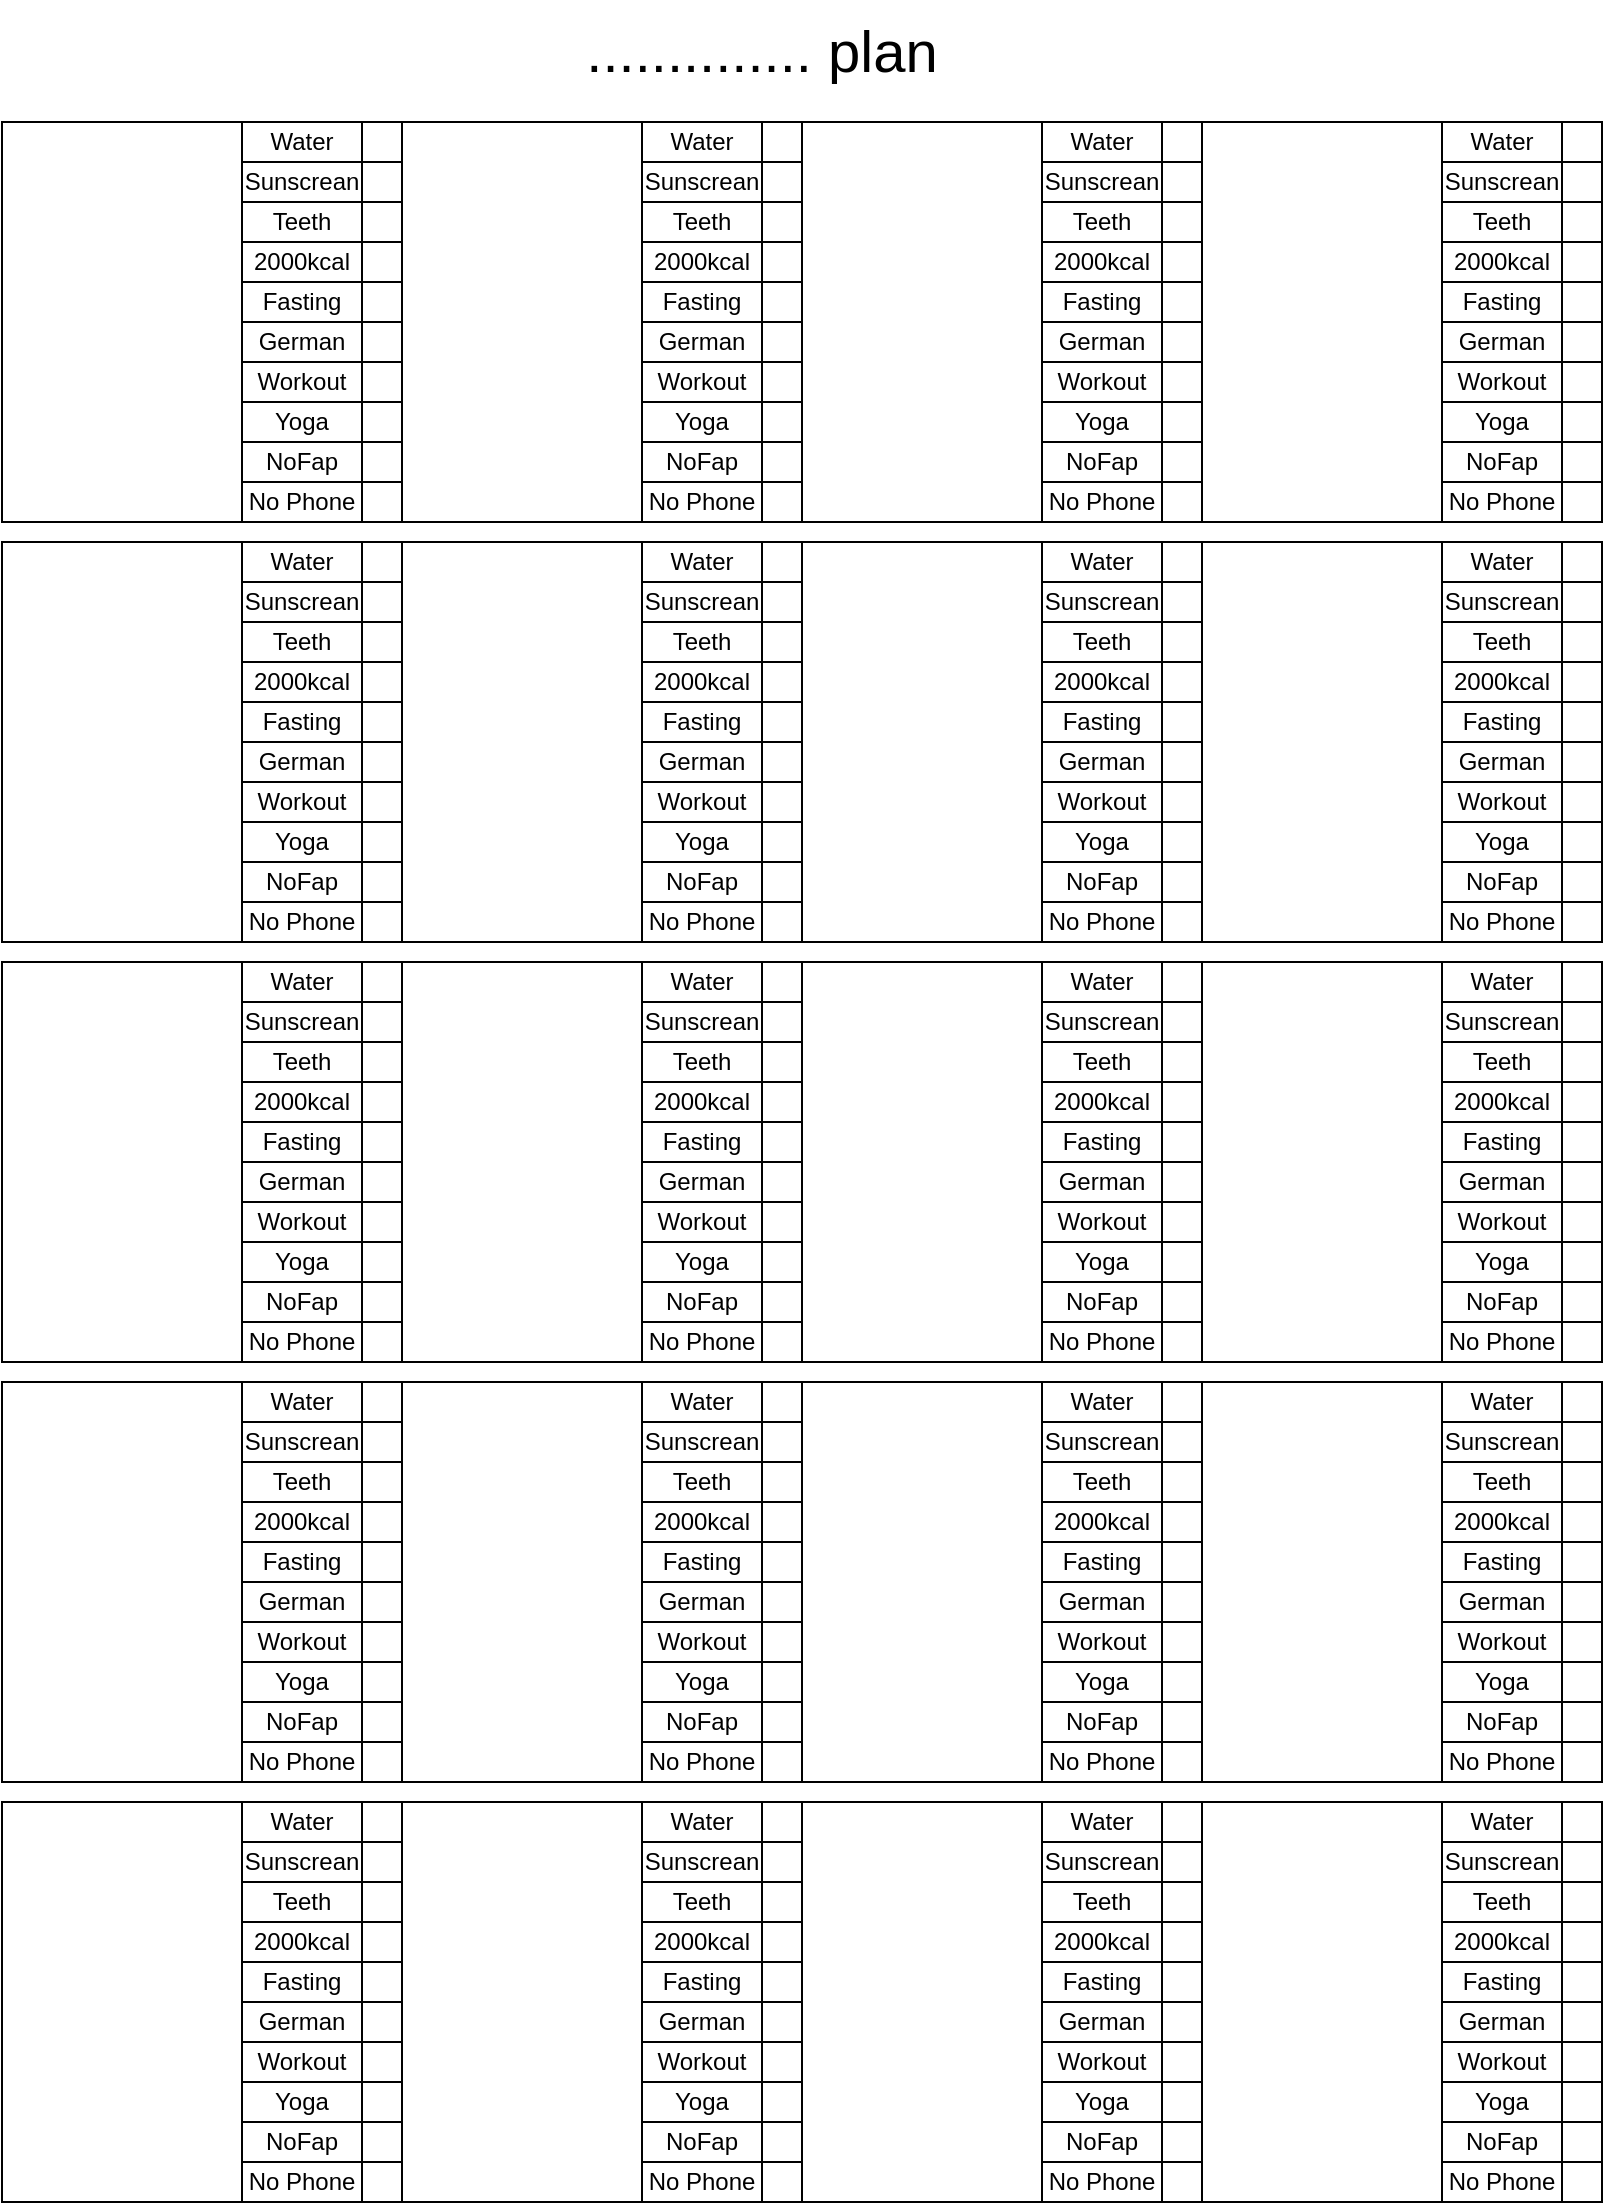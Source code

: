 <mxfile version="24.6.2" type="github">
  <diagram name="Page-1" id="1liMBI6N1g0CpqzXjWBm">
    <mxGraphModel dx="615" dy="361" grid="1" gridSize="10" guides="1" tooltips="1" connect="1" arrows="1" fold="1" page="1" pageScale="1" pageWidth="850" pageHeight="1100" math="0" shadow="0">
      <root>
        <mxCell id="0" />
        <mxCell id="1" parent="0" />
        <mxCell id="kzPAYCWf3NdL_DOXFpGf-1" value="" style="rounded=0;whiteSpace=wrap;html=1;" parent="1" vertex="1">
          <mxGeometry x="20" y="60" width="120" height="200" as="geometry" />
        </mxCell>
        <mxCell id="kzPAYCWf3NdL_DOXFpGf-2" value="Water" style="rounded=0;whiteSpace=wrap;html=1;" parent="1" vertex="1">
          <mxGeometry x="140" y="60" width="60" height="20" as="geometry" />
        </mxCell>
        <mxCell id="kzPAYCWf3NdL_DOXFpGf-7" value="Teeth" style="rounded=0;whiteSpace=wrap;html=1;" parent="1" vertex="1">
          <mxGeometry x="140" y="100" width="60" height="20" as="geometry" />
        </mxCell>
        <mxCell id="kzPAYCWf3NdL_DOXFpGf-8" value="2000kcal" style="rounded=0;whiteSpace=wrap;html=1;" parent="1" vertex="1">
          <mxGeometry x="140" y="120" width="60" height="20" as="geometry" />
        </mxCell>
        <mxCell id="kzPAYCWf3NdL_DOXFpGf-9" value="" style="rounded=0;whiteSpace=wrap;html=1;" parent="1" vertex="1">
          <mxGeometry x="200" y="60" width="20" height="20" as="geometry" />
        </mxCell>
        <mxCell id="kzPAYCWf3NdL_DOXFpGf-10" value="" style="rounded=0;whiteSpace=wrap;html=1;" parent="1" vertex="1">
          <mxGeometry x="200" y="100" width="20" height="20" as="geometry" />
        </mxCell>
        <mxCell id="kzPAYCWf3NdL_DOXFpGf-11" value="" style="rounded=0;whiteSpace=wrap;html=1;" parent="1" vertex="1">
          <mxGeometry x="200" y="120" width="20" height="20" as="geometry" />
        </mxCell>
        <mxCell id="kzPAYCWf3NdL_DOXFpGf-14" value="Sunscrean" style="rounded=0;whiteSpace=wrap;html=1;" parent="1" vertex="1">
          <mxGeometry x="140" y="80" width="60" height="20" as="geometry" />
        </mxCell>
        <mxCell id="kzPAYCWf3NdL_DOXFpGf-15" value="" style="rounded=0;whiteSpace=wrap;html=1;" parent="1" vertex="1">
          <mxGeometry x="200" y="80" width="20" height="20" as="geometry" />
        </mxCell>
        <mxCell id="kzPAYCWf3NdL_DOXFpGf-474" value=".............. plan" style="whiteSpace=wrap;html=1;fontSize=29;strokeColor=#FFFFFF;fillColor=none;" parent="1" vertex="1">
          <mxGeometry x="160" width="480" height="50" as="geometry" />
        </mxCell>
        <mxCell id="C3lW2XBCyOGE47-eA--f-1" value="Fasting" style="rounded=0;whiteSpace=wrap;html=1;" vertex="1" parent="1">
          <mxGeometry x="140" y="140" width="60" height="20" as="geometry" />
        </mxCell>
        <mxCell id="C3lW2XBCyOGE47-eA--f-2" value="Workout" style="rounded=0;whiteSpace=wrap;html=1;" vertex="1" parent="1">
          <mxGeometry x="140" y="180" width="60" height="20" as="geometry" />
        </mxCell>
        <mxCell id="C3lW2XBCyOGE47-eA--f-3" value="Yoga" style="rounded=0;whiteSpace=wrap;html=1;" vertex="1" parent="1">
          <mxGeometry x="140" y="200" width="60" height="20" as="geometry" />
        </mxCell>
        <mxCell id="C3lW2XBCyOGE47-eA--f-4" value="" style="rounded=0;whiteSpace=wrap;html=1;" vertex="1" parent="1">
          <mxGeometry x="200" y="140" width="20" height="20" as="geometry" />
        </mxCell>
        <mxCell id="C3lW2XBCyOGE47-eA--f-5" value="" style="rounded=0;whiteSpace=wrap;html=1;" vertex="1" parent="1">
          <mxGeometry x="200" y="180" width="20" height="20" as="geometry" />
        </mxCell>
        <mxCell id="C3lW2XBCyOGE47-eA--f-6" value="" style="rounded=0;whiteSpace=wrap;html=1;" vertex="1" parent="1">
          <mxGeometry x="200" y="200" width="20" height="20" as="geometry" />
        </mxCell>
        <mxCell id="C3lW2XBCyOGE47-eA--f-7" value="German" style="rounded=0;whiteSpace=wrap;html=1;" vertex="1" parent="1">
          <mxGeometry x="140" y="160" width="60" height="20" as="geometry" />
        </mxCell>
        <mxCell id="C3lW2XBCyOGE47-eA--f-8" value="" style="rounded=0;whiteSpace=wrap;html=1;" vertex="1" parent="1">
          <mxGeometry x="200" y="160" width="20" height="20" as="geometry" />
        </mxCell>
        <mxCell id="C3lW2XBCyOGE47-eA--f-9" value="NoFap" style="rounded=0;whiteSpace=wrap;html=1;" vertex="1" parent="1">
          <mxGeometry x="140" y="220" width="60" height="20" as="geometry" />
        </mxCell>
        <mxCell id="C3lW2XBCyOGE47-eA--f-12" value="" style="rounded=0;whiteSpace=wrap;html=1;" vertex="1" parent="1">
          <mxGeometry x="200" y="220" width="20" height="20" as="geometry" />
        </mxCell>
        <mxCell id="C3lW2XBCyOGE47-eA--f-15" value="No Phone" style="rounded=0;whiteSpace=wrap;html=1;" vertex="1" parent="1">
          <mxGeometry x="140" y="240" width="60" height="20" as="geometry" />
        </mxCell>
        <mxCell id="C3lW2XBCyOGE47-eA--f-16" value="" style="rounded=0;whiteSpace=wrap;html=1;" vertex="1" parent="1">
          <mxGeometry x="200" y="240" width="20" height="20" as="geometry" />
        </mxCell>
        <mxCell id="C3lW2XBCyOGE47-eA--f-17" value="" style="rounded=0;whiteSpace=wrap;html=1;" vertex="1" parent="1">
          <mxGeometry x="220" y="60" width="120" height="200" as="geometry" />
        </mxCell>
        <mxCell id="C3lW2XBCyOGE47-eA--f-18" value="Water" style="rounded=0;whiteSpace=wrap;html=1;" vertex="1" parent="1">
          <mxGeometry x="340" y="60" width="60" height="20" as="geometry" />
        </mxCell>
        <mxCell id="C3lW2XBCyOGE47-eA--f-19" value="Teeth" style="rounded=0;whiteSpace=wrap;html=1;" vertex="1" parent="1">
          <mxGeometry x="340" y="100" width="60" height="20" as="geometry" />
        </mxCell>
        <mxCell id="C3lW2XBCyOGE47-eA--f-20" value="2000kcal" style="rounded=0;whiteSpace=wrap;html=1;" vertex="1" parent="1">
          <mxGeometry x="340" y="120" width="60" height="20" as="geometry" />
        </mxCell>
        <mxCell id="C3lW2XBCyOGE47-eA--f-21" value="" style="rounded=0;whiteSpace=wrap;html=1;" vertex="1" parent="1">
          <mxGeometry x="400" y="60" width="20" height="20" as="geometry" />
        </mxCell>
        <mxCell id="C3lW2XBCyOGE47-eA--f-22" value="" style="rounded=0;whiteSpace=wrap;html=1;" vertex="1" parent="1">
          <mxGeometry x="400" y="100" width="20" height="20" as="geometry" />
        </mxCell>
        <mxCell id="C3lW2XBCyOGE47-eA--f-23" value="" style="rounded=0;whiteSpace=wrap;html=1;" vertex="1" parent="1">
          <mxGeometry x="400" y="120" width="20" height="20" as="geometry" />
        </mxCell>
        <mxCell id="C3lW2XBCyOGE47-eA--f-24" value="Sunscrean" style="rounded=0;whiteSpace=wrap;html=1;" vertex="1" parent="1">
          <mxGeometry x="340" y="80" width="60" height="20" as="geometry" />
        </mxCell>
        <mxCell id="C3lW2XBCyOGE47-eA--f-25" value="" style="rounded=0;whiteSpace=wrap;html=1;" vertex="1" parent="1">
          <mxGeometry x="400" y="80" width="20" height="20" as="geometry" />
        </mxCell>
        <mxCell id="C3lW2XBCyOGE47-eA--f-26" value="Fasting" style="rounded=0;whiteSpace=wrap;html=1;" vertex="1" parent="1">
          <mxGeometry x="340" y="140" width="60" height="20" as="geometry" />
        </mxCell>
        <mxCell id="C3lW2XBCyOGE47-eA--f-27" value="Workout" style="rounded=0;whiteSpace=wrap;html=1;" vertex="1" parent="1">
          <mxGeometry x="340" y="180" width="60" height="20" as="geometry" />
        </mxCell>
        <mxCell id="C3lW2XBCyOGE47-eA--f-28" value="Yoga" style="rounded=0;whiteSpace=wrap;html=1;" vertex="1" parent="1">
          <mxGeometry x="340" y="200" width="60" height="20" as="geometry" />
        </mxCell>
        <mxCell id="C3lW2XBCyOGE47-eA--f-29" value="" style="rounded=0;whiteSpace=wrap;html=1;" vertex="1" parent="1">
          <mxGeometry x="400" y="140" width="20" height="20" as="geometry" />
        </mxCell>
        <mxCell id="C3lW2XBCyOGE47-eA--f-30" value="" style="rounded=0;whiteSpace=wrap;html=1;" vertex="1" parent="1">
          <mxGeometry x="400" y="180" width="20" height="20" as="geometry" />
        </mxCell>
        <mxCell id="C3lW2XBCyOGE47-eA--f-31" value="" style="rounded=0;whiteSpace=wrap;html=1;" vertex="1" parent="1">
          <mxGeometry x="400" y="200" width="20" height="20" as="geometry" />
        </mxCell>
        <mxCell id="C3lW2XBCyOGE47-eA--f-32" value="German" style="rounded=0;whiteSpace=wrap;html=1;" vertex="1" parent="1">
          <mxGeometry x="340" y="160" width="60" height="20" as="geometry" />
        </mxCell>
        <mxCell id="C3lW2XBCyOGE47-eA--f-33" value="" style="rounded=0;whiteSpace=wrap;html=1;" vertex="1" parent="1">
          <mxGeometry x="400" y="160" width="20" height="20" as="geometry" />
        </mxCell>
        <mxCell id="C3lW2XBCyOGE47-eA--f-34" value="NoFap" style="rounded=0;whiteSpace=wrap;html=1;" vertex="1" parent="1">
          <mxGeometry x="340" y="220" width="60" height="20" as="geometry" />
        </mxCell>
        <mxCell id="C3lW2XBCyOGE47-eA--f-35" value="" style="rounded=0;whiteSpace=wrap;html=1;" vertex="1" parent="1">
          <mxGeometry x="400" y="220" width="20" height="20" as="geometry" />
        </mxCell>
        <mxCell id="C3lW2XBCyOGE47-eA--f-36" value="No Phone" style="rounded=0;whiteSpace=wrap;html=1;" vertex="1" parent="1">
          <mxGeometry x="340" y="240" width="60" height="20" as="geometry" />
        </mxCell>
        <mxCell id="C3lW2XBCyOGE47-eA--f-37" value="" style="rounded=0;whiteSpace=wrap;html=1;" vertex="1" parent="1">
          <mxGeometry x="400" y="240" width="20" height="20" as="geometry" />
        </mxCell>
        <mxCell id="C3lW2XBCyOGE47-eA--f-38" value="" style="rounded=0;whiteSpace=wrap;html=1;" vertex="1" parent="1">
          <mxGeometry x="420" y="60" width="120" height="200" as="geometry" />
        </mxCell>
        <mxCell id="C3lW2XBCyOGE47-eA--f-39" value="Water" style="rounded=0;whiteSpace=wrap;html=1;" vertex="1" parent="1">
          <mxGeometry x="540" y="60" width="60" height="20" as="geometry" />
        </mxCell>
        <mxCell id="C3lW2XBCyOGE47-eA--f-40" value="Teeth" style="rounded=0;whiteSpace=wrap;html=1;" vertex="1" parent="1">
          <mxGeometry x="540" y="100" width="60" height="20" as="geometry" />
        </mxCell>
        <mxCell id="C3lW2XBCyOGE47-eA--f-41" value="2000kcal" style="rounded=0;whiteSpace=wrap;html=1;" vertex="1" parent="1">
          <mxGeometry x="540" y="120" width="60" height="20" as="geometry" />
        </mxCell>
        <mxCell id="C3lW2XBCyOGE47-eA--f-42" value="" style="rounded=0;whiteSpace=wrap;html=1;" vertex="1" parent="1">
          <mxGeometry x="600" y="60" width="20" height="20" as="geometry" />
        </mxCell>
        <mxCell id="C3lW2XBCyOGE47-eA--f-43" value="" style="rounded=0;whiteSpace=wrap;html=1;" vertex="1" parent="1">
          <mxGeometry x="600" y="100" width="20" height="20" as="geometry" />
        </mxCell>
        <mxCell id="C3lW2XBCyOGE47-eA--f-44" value="" style="rounded=0;whiteSpace=wrap;html=1;" vertex="1" parent="1">
          <mxGeometry x="600" y="120" width="20" height="20" as="geometry" />
        </mxCell>
        <mxCell id="C3lW2XBCyOGE47-eA--f-45" value="Sunscrean" style="rounded=0;whiteSpace=wrap;html=1;" vertex="1" parent="1">
          <mxGeometry x="540" y="80" width="60" height="20" as="geometry" />
        </mxCell>
        <mxCell id="C3lW2XBCyOGE47-eA--f-46" value="" style="rounded=0;whiteSpace=wrap;html=1;" vertex="1" parent="1">
          <mxGeometry x="600" y="80" width="20" height="20" as="geometry" />
        </mxCell>
        <mxCell id="C3lW2XBCyOGE47-eA--f-47" value="Fasting" style="rounded=0;whiteSpace=wrap;html=1;" vertex="1" parent="1">
          <mxGeometry x="540" y="140" width="60" height="20" as="geometry" />
        </mxCell>
        <mxCell id="C3lW2XBCyOGE47-eA--f-48" value="Workout" style="rounded=0;whiteSpace=wrap;html=1;" vertex="1" parent="1">
          <mxGeometry x="540" y="180" width="60" height="20" as="geometry" />
        </mxCell>
        <mxCell id="C3lW2XBCyOGE47-eA--f-49" value="Yoga" style="rounded=0;whiteSpace=wrap;html=1;" vertex="1" parent="1">
          <mxGeometry x="540" y="200" width="60" height="20" as="geometry" />
        </mxCell>
        <mxCell id="C3lW2XBCyOGE47-eA--f-50" value="" style="rounded=0;whiteSpace=wrap;html=1;" vertex="1" parent="1">
          <mxGeometry x="600" y="140" width="20" height="20" as="geometry" />
        </mxCell>
        <mxCell id="C3lW2XBCyOGE47-eA--f-51" value="" style="rounded=0;whiteSpace=wrap;html=1;" vertex="1" parent="1">
          <mxGeometry x="600" y="180" width="20" height="20" as="geometry" />
        </mxCell>
        <mxCell id="C3lW2XBCyOGE47-eA--f-52" value="" style="rounded=0;whiteSpace=wrap;html=1;" vertex="1" parent="1">
          <mxGeometry x="600" y="200" width="20" height="20" as="geometry" />
        </mxCell>
        <mxCell id="C3lW2XBCyOGE47-eA--f-53" value="German" style="rounded=0;whiteSpace=wrap;html=1;" vertex="1" parent="1">
          <mxGeometry x="540" y="160" width="60" height="20" as="geometry" />
        </mxCell>
        <mxCell id="C3lW2XBCyOGE47-eA--f-54" value="" style="rounded=0;whiteSpace=wrap;html=1;" vertex="1" parent="1">
          <mxGeometry x="600" y="160" width="20" height="20" as="geometry" />
        </mxCell>
        <mxCell id="C3lW2XBCyOGE47-eA--f-55" value="NoFap" style="rounded=0;whiteSpace=wrap;html=1;" vertex="1" parent="1">
          <mxGeometry x="540" y="220" width="60" height="20" as="geometry" />
        </mxCell>
        <mxCell id="C3lW2XBCyOGE47-eA--f-56" value="" style="rounded=0;whiteSpace=wrap;html=1;" vertex="1" parent="1">
          <mxGeometry x="600" y="220" width="20" height="20" as="geometry" />
        </mxCell>
        <mxCell id="C3lW2XBCyOGE47-eA--f-57" value="No Phone" style="rounded=0;whiteSpace=wrap;html=1;" vertex="1" parent="1">
          <mxGeometry x="540" y="240" width="60" height="20" as="geometry" />
        </mxCell>
        <mxCell id="C3lW2XBCyOGE47-eA--f-58" value="" style="rounded=0;whiteSpace=wrap;html=1;" vertex="1" parent="1">
          <mxGeometry x="600" y="240" width="20" height="20" as="geometry" />
        </mxCell>
        <mxCell id="C3lW2XBCyOGE47-eA--f-59" value="" style="rounded=0;whiteSpace=wrap;html=1;" vertex="1" parent="1">
          <mxGeometry x="620" y="60" width="120" height="200" as="geometry" />
        </mxCell>
        <mxCell id="C3lW2XBCyOGE47-eA--f-60" value="Water" style="rounded=0;whiteSpace=wrap;html=1;" vertex="1" parent="1">
          <mxGeometry x="740" y="60" width="60" height="20" as="geometry" />
        </mxCell>
        <mxCell id="C3lW2XBCyOGE47-eA--f-61" value="Teeth" style="rounded=0;whiteSpace=wrap;html=1;" vertex="1" parent="1">
          <mxGeometry x="740" y="100" width="60" height="20" as="geometry" />
        </mxCell>
        <mxCell id="C3lW2XBCyOGE47-eA--f-62" value="2000kcal" style="rounded=0;whiteSpace=wrap;html=1;" vertex="1" parent="1">
          <mxGeometry x="740" y="120" width="60" height="20" as="geometry" />
        </mxCell>
        <mxCell id="C3lW2XBCyOGE47-eA--f-63" value="" style="rounded=0;whiteSpace=wrap;html=1;" vertex="1" parent="1">
          <mxGeometry x="800" y="60" width="20" height="20" as="geometry" />
        </mxCell>
        <mxCell id="C3lW2XBCyOGE47-eA--f-64" value="" style="rounded=0;whiteSpace=wrap;html=1;" vertex="1" parent="1">
          <mxGeometry x="800" y="100" width="20" height="20" as="geometry" />
        </mxCell>
        <mxCell id="C3lW2XBCyOGE47-eA--f-65" value="" style="rounded=0;whiteSpace=wrap;html=1;" vertex="1" parent="1">
          <mxGeometry x="800" y="120" width="20" height="20" as="geometry" />
        </mxCell>
        <mxCell id="C3lW2XBCyOGE47-eA--f-66" value="Sunscrean" style="rounded=0;whiteSpace=wrap;html=1;" vertex="1" parent="1">
          <mxGeometry x="740" y="80" width="60" height="20" as="geometry" />
        </mxCell>
        <mxCell id="C3lW2XBCyOGE47-eA--f-67" value="" style="rounded=0;whiteSpace=wrap;html=1;" vertex="1" parent="1">
          <mxGeometry x="800" y="80" width="20" height="20" as="geometry" />
        </mxCell>
        <mxCell id="C3lW2XBCyOGE47-eA--f-68" value="Fasting" style="rounded=0;whiteSpace=wrap;html=1;" vertex="1" parent="1">
          <mxGeometry x="740" y="140" width="60" height="20" as="geometry" />
        </mxCell>
        <mxCell id="C3lW2XBCyOGE47-eA--f-69" value="Workout" style="rounded=0;whiteSpace=wrap;html=1;" vertex="1" parent="1">
          <mxGeometry x="740" y="180" width="60" height="20" as="geometry" />
        </mxCell>
        <mxCell id="C3lW2XBCyOGE47-eA--f-70" value="Yoga" style="rounded=0;whiteSpace=wrap;html=1;" vertex="1" parent="1">
          <mxGeometry x="740" y="200" width="60" height="20" as="geometry" />
        </mxCell>
        <mxCell id="C3lW2XBCyOGE47-eA--f-71" value="" style="rounded=0;whiteSpace=wrap;html=1;" vertex="1" parent="1">
          <mxGeometry x="800" y="140" width="20" height="20" as="geometry" />
        </mxCell>
        <mxCell id="C3lW2XBCyOGE47-eA--f-72" value="" style="rounded=0;whiteSpace=wrap;html=1;" vertex="1" parent="1">
          <mxGeometry x="800" y="180" width="20" height="20" as="geometry" />
        </mxCell>
        <mxCell id="C3lW2XBCyOGE47-eA--f-73" value="" style="rounded=0;whiteSpace=wrap;html=1;" vertex="1" parent="1">
          <mxGeometry x="800" y="200" width="20" height="20" as="geometry" />
        </mxCell>
        <mxCell id="C3lW2XBCyOGE47-eA--f-74" value="German" style="rounded=0;whiteSpace=wrap;html=1;" vertex="1" parent="1">
          <mxGeometry x="740" y="160" width="60" height="20" as="geometry" />
        </mxCell>
        <mxCell id="C3lW2XBCyOGE47-eA--f-75" value="" style="rounded=0;whiteSpace=wrap;html=1;" vertex="1" parent="1">
          <mxGeometry x="800" y="160" width="20" height="20" as="geometry" />
        </mxCell>
        <mxCell id="C3lW2XBCyOGE47-eA--f-76" value="NoFap" style="rounded=0;whiteSpace=wrap;html=1;" vertex="1" parent="1">
          <mxGeometry x="740" y="220" width="60" height="20" as="geometry" />
        </mxCell>
        <mxCell id="C3lW2XBCyOGE47-eA--f-77" value="" style="rounded=0;whiteSpace=wrap;html=1;" vertex="1" parent="1">
          <mxGeometry x="800" y="220" width="20" height="20" as="geometry" />
        </mxCell>
        <mxCell id="C3lW2XBCyOGE47-eA--f-78" value="No Phone" style="rounded=0;whiteSpace=wrap;html=1;" vertex="1" parent="1">
          <mxGeometry x="740" y="240" width="60" height="20" as="geometry" />
        </mxCell>
        <mxCell id="C3lW2XBCyOGE47-eA--f-79" value="" style="rounded=0;whiteSpace=wrap;html=1;" vertex="1" parent="1">
          <mxGeometry x="800" y="240" width="20" height="20" as="geometry" />
        </mxCell>
        <mxCell id="C3lW2XBCyOGE47-eA--f-80" value="" style="rounded=0;whiteSpace=wrap;html=1;" vertex="1" parent="1">
          <mxGeometry x="20" y="270" width="120" height="200" as="geometry" />
        </mxCell>
        <mxCell id="C3lW2XBCyOGE47-eA--f-81" value="Water" style="rounded=0;whiteSpace=wrap;html=1;" vertex="1" parent="1">
          <mxGeometry x="140" y="270" width="60" height="20" as="geometry" />
        </mxCell>
        <mxCell id="C3lW2XBCyOGE47-eA--f-82" value="Teeth" style="rounded=0;whiteSpace=wrap;html=1;" vertex="1" parent="1">
          <mxGeometry x="140" y="310" width="60" height="20" as="geometry" />
        </mxCell>
        <mxCell id="C3lW2XBCyOGE47-eA--f-83" value="2000kcal" style="rounded=0;whiteSpace=wrap;html=1;" vertex="1" parent="1">
          <mxGeometry x="140" y="330" width="60" height="20" as="geometry" />
        </mxCell>
        <mxCell id="C3lW2XBCyOGE47-eA--f-84" value="" style="rounded=0;whiteSpace=wrap;html=1;" vertex="1" parent="1">
          <mxGeometry x="200" y="270" width="20" height="20" as="geometry" />
        </mxCell>
        <mxCell id="C3lW2XBCyOGE47-eA--f-85" value="" style="rounded=0;whiteSpace=wrap;html=1;" vertex="1" parent="1">
          <mxGeometry x="200" y="310" width="20" height="20" as="geometry" />
        </mxCell>
        <mxCell id="C3lW2XBCyOGE47-eA--f-86" value="" style="rounded=0;whiteSpace=wrap;html=1;" vertex="1" parent="1">
          <mxGeometry x="200" y="330" width="20" height="20" as="geometry" />
        </mxCell>
        <mxCell id="C3lW2XBCyOGE47-eA--f-87" value="Sunscrean" style="rounded=0;whiteSpace=wrap;html=1;" vertex="1" parent="1">
          <mxGeometry x="140" y="290" width="60" height="20" as="geometry" />
        </mxCell>
        <mxCell id="C3lW2XBCyOGE47-eA--f-88" value="" style="rounded=0;whiteSpace=wrap;html=1;" vertex="1" parent="1">
          <mxGeometry x="200" y="290" width="20" height="20" as="geometry" />
        </mxCell>
        <mxCell id="C3lW2XBCyOGE47-eA--f-89" value="Fasting" style="rounded=0;whiteSpace=wrap;html=1;" vertex="1" parent="1">
          <mxGeometry x="140" y="350" width="60" height="20" as="geometry" />
        </mxCell>
        <mxCell id="C3lW2XBCyOGE47-eA--f-90" value="Workout" style="rounded=0;whiteSpace=wrap;html=1;" vertex="1" parent="1">
          <mxGeometry x="140" y="390" width="60" height="20" as="geometry" />
        </mxCell>
        <mxCell id="C3lW2XBCyOGE47-eA--f-91" value="Yoga" style="rounded=0;whiteSpace=wrap;html=1;" vertex="1" parent="1">
          <mxGeometry x="140" y="410" width="60" height="20" as="geometry" />
        </mxCell>
        <mxCell id="C3lW2XBCyOGE47-eA--f-92" value="" style="rounded=0;whiteSpace=wrap;html=1;" vertex="1" parent="1">
          <mxGeometry x="200" y="350" width="20" height="20" as="geometry" />
        </mxCell>
        <mxCell id="C3lW2XBCyOGE47-eA--f-93" value="" style="rounded=0;whiteSpace=wrap;html=1;" vertex="1" parent="1">
          <mxGeometry x="200" y="390" width="20" height="20" as="geometry" />
        </mxCell>
        <mxCell id="C3lW2XBCyOGE47-eA--f-94" value="" style="rounded=0;whiteSpace=wrap;html=1;" vertex="1" parent="1">
          <mxGeometry x="200" y="410" width="20" height="20" as="geometry" />
        </mxCell>
        <mxCell id="C3lW2XBCyOGE47-eA--f-95" value="German" style="rounded=0;whiteSpace=wrap;html=1;" vertex="1" parent="1">
          <mxGeometry x="140" y="370" width="60" height="20" as="geometry" />
        </mxCell>
        <mxCell id="C3lW2XBCyOGE47-eA--f-96" value="" style="rounded=0;whiteSpace=wrap;html=1;" vertex="1" parent="1">
          <mxGeometry x="200" y="370" width="20" height="20" as="geometry" />
        </mxCell>
        <mxCell id="C3lW2XBCyOGE47-eA--f-97" value="NoFap" style="rounded=0;whiteSpace=wrap;html=1;" vertex="1" parent="1">
          <mxGeometry x="140" y="430" width="60" height="20" as="geometry" />
        </mxCell>
        <mxCell id="C3lW2XBCyOGE47-eA--f-98" value="" style="rounded=0;whiteSpace=wrap;html=1;" vertex="1" parent="1">
          <mxGeometry x="200" y="430" width="20" height="20" as="geometry" />
        </mxCell>
        <mxCell id="C3lW2XBCyOGE47-eA--f-99" value="No Phone" style="rounded=0;whiteSpace=wrap;html=1;" vertex="1" parent="1">
          <mxGeometry x="140" y="450" width="60" height="20" as="geometry" />
        </mxCell>
        <mxCell id="C3lW2XBCyOGE47-eA--f-100" value="" style="rounded=0;whiteSpace=wrap;html=1;" vertex="1" parent="1">
          <mxGeometry x="200" y="450" width="20" height="20" as="geometry" />
        </mxCell>
        <mxCell id="C3lW2XBCyOGE47-eA--f-101" value="" style="rounded=0;whiteSpace=wrap;html=1;" vertex="1" parent="1">
          <mxGeometry x="220" y="270" width="120" height="200" as="geometry" />
        </mxCell>
        <mxCell id="C3lW2XBCyOGE47-eA--f-102" value="Water" style="rounded=0;whiteSpace=wrap;html=1;" vertex="1" parent="1">
          <mxGeometry x="340" y="270" width="60" height="20" as="geometry" />
        </mxCell>
        <mxCell id="C3lW2XBCyOGE47-eA--f-103" value="Teeth" style="rounded=0;whiteSpace=wrap;html=1;" vertex="1" parent="1">
          <mxGeometry x="340" y="310" width="60" height="20" as="geometry" />
        </mxCell>
        <mxCell id="C3lW2XBCyOGE47-eA--f-104" value="2000kcal" style="rounded=0;whiteSpace=wrap;html=1;" vertex="1" parent="1">
          <mxGeometry x="340" y="330" width="60" height="20" as="geometry" />
        </mxCell>
        <mxCell id="C3lW2XBCyOGE47-eA--f-105" value="" style="rounded=0;whiteSpace=wrap;html=1;" vertex="1" parent="1">
          <mxGeometry x="400" y="270" width="20" height="20" as="geometry" />
        </mxCell>
        <mxCell id="C3lW2XBCyOGE47-eA--f-106" value="" style="rounded=0;whiteSpace=wrap;html=1;" vertex="1" parent="1">
          <mxGeometry x="400" y="310" width="20" height="20" as="geometry" />
        </mxCell>
        <mxCell id="C3lW2XBCyOGE47-eA--f-107" value="" style="rounded=0;whiteSpace=wrap;html=1;" vertex="1" parent="1">
          <mxGeometry x="400" y="330" width="20" height="20" as="geometry" />
        </mxCell>
        <mxCell id="C3lW2XBCyOGE47-eA--f-108" value="Sunscrean" style="rounded=0;whiteSpace=wrap;html=1;" vertex="1" parent="1">
          <mxGeometry x="340" y="290" width="60" height="20" as="geometry" />
        </mxCell>
        <mxCell id="C3lW2XBCyOGE47-eA--f-109" value="" style="rounded=0;whiteSpace=wrap;html=1;" vertex="1" parent="1">
          <mxGeometry x="400" y="290" width="20" height="20" as="geometry" />
        </mxCell>
        <mxCell id="C3lW2XBCyOGE47-eA--f-110" value="Fasting" style="rounded=0;whiteSpace=wrap;html=1;" vertex="1" parent="1">
          <mxGeometry x="340" y="350" width="60" height="20" as="geometry" />
        </mxCell>
        <mxCell id="C3lW2XBCyOGE47-eA--f-111" value="Workout" style="rounded=0;whiteSpace=wrap;html=1;" vertex="1" parent="1">
          <mxGeometry x="340" y="390" width="60" height="20" as="geometry" />
        </mxCell>
        <mxCell id="C3lW2XBCyOGE47-eA--f-112" value="Yoga" style="rounded=0;whiteSpace=wrap;html=1;" vertex="1" parent="1">
          <mxGeometry x="340" y="410" width="60" height="20" as="geometry" />
        </mxCell>
        <mxCell id="C3lW2XBCyOGE47-eA--f-113" value="" style="rounded=0;whiteSpace=wrap;html=1;" vertex="1" parent="1">
          <mxGeometry x="400" y="350" width="20" height="20" as="geometry" />
        </mxCell>
        <mxCell id="C3lW2XBCyOGE47-eA--f-114" value="" style="rounded=0;whiteSpace=wrap;html=1;" vertex="1" parent="1">
          <mxGeometry x="400" y="390" width="20" height="20" as="geometry" />
        </mxCell>
        <mxCell id="C3lW2XBCyOGE47-eA--f-115" value="" style="rounded=0;whiteSpace=wrap;html=1;" vertex="1" parent="1">
          <mxGeometry x="400" y="410" width="20" height="20" as="geometry" />
        </mxCell>
        <mxCell id="C3lW2XBCyOGE47-eA--f-116" value="German" style="rounded=0;whiteSpace=wrap;html=1;" vertex="1" parent="1">
          <mxGeometry x="340" y="370" width="60" height="20" as="geometry" />
        </mxCell>
        <mxCell id="C3lW2XBCyOGE47-eA--f-117" value="" style="rounded=0;whiteSpace=wrap;html=1;" vertex="1" parent="1">
          <mxGeometry x="400" y="370" width="20" height="20" as="geometry" />
        </mxCell>
        <mxCell id="C3lW2XBCyOGE47-eA--f-118" value="NoFap" style="rounded=0;whiteSpace=wrap;html=1;" vertex="1" parent="1">
          <mxGeometry x="340" y="430" width="60" height="20" as="geometry" />
        </mxCell>
        <mxCell id="C3lW2XBCyOGE47-eA--f-119" value="" style="rounded=0;whiteSpace=wrap;html=1;" vertex="1" parent="1">
          <mxGeometry x="400" y="430" width="20" height="20" as="geometry" />
        </mxCell>
        <mxCell id="C3lW2XBCyOGE47-eA--f-120" value="No Phone" style="rounded=0;whiteSpace=wrap;html=1;" vertex="1" parent="1">
          <mxGeometry x="340" y="450" width="60" height="20" as="geometry" />
        </mxCell>
        <mxCell id="C3lW2XBCyOGE47-eA--f-121" value="" style="rounded=0;whiteSpace=wrap;html=1;" vertex="1" parent="1">
          <mxGeometry x="400" y="450" width="20" height="20" as="geometry" />
        </mxCell>
        <mxCell id="C3lW2XBCyOGE47-eA--f-122" value="" style="rounded=0;whiteSpace=wrap;html=1;" vertex="1" parent="1">
          <mxGeometry x="420" y="270" width="120" height="200" as="geometry" />
        </mxCell>
        <mxCell id="C3lW2XBCyOGE47-eA--f-123" value="Water" style="rounded=0;whiteSpace=wrap;html=1;" vertex="1" parent="1">
          <mxGeometry x="540" y="270" width="60" height="20" as="geometry" />
        </mxCell>
        <mxCell id="C3lW2XBCyOGE47-eA--f-124" value="Teeth" style="rounded=0;whiteSpace=wrap;html=1;" vertex="1" parent="1">
          <mxGeometry x="540" y="310" width="60" height="20" as="geometry" />
        </mxCell>
        <mxCell id="C3lW2XBCyOGE47-eA--f-125" value="2000kcal" style="rounded=0;whiteSpace=wrap;html=1;" vertex="1" parent="1">
          <mxGeometry x="540" y="330" width="60" height="20" as="geometry" />
        </mxCell>
        <mxCell id="C3lW2XBCyOGE47-eA--f-126" value="" style="rounded=0;whiteSpace=wrap;html=1;" vertex="1" parent="1">
          <mxGeometry x="600" y="270" width="20" height="20" as="geometry" />
        </mxCell>
        <mxCell id="C3lW2XBCyOGE47-eA--f-127" value="" style="rounded=0;whiteSpace=wrap;html=1;" vertex="1" parent="1">
          <mxGeometry x="600" y="310" width="20" height="20" as="geometry" />
        </mxCell>
        <mxCell id="C3lW2XBCyOGE47-eA--f-128" value="" style="rounded=0;whiteSpace=wrap;html=1;" vertex="1" parent="1">
          <mxGeometry x="600" y="330" width="20" height="20" as="geometry" />
        </mxCell>
        <mxCell id="C3lW2XBCyOGE47-eA--f-129" value="Sunscrean" style="rounded=0;whiteSpace=wrap;html=1;" vertex="1" parent="1">
          <mxGeometry x="540" y="290" width="60" height="20" as="geometry" />
        </mxCell>
        <mxCell id="C3lW2XBCyOGE47-eA--f-130" value="" style="rounded=0;whiteSpace=wrap;html=1;" vertex="1" parent="1">
          <mxGeometry x="600" y="290" width="20" height="20" as="geometry" />
        </mxCell>
        <mxCell id="C3lW2XBCyOGE47-eA--f-131" value="Fasting" style="rounded=0;whiteSpace=wrap;html=1;" vertex="1" parent="1">
          <mxGeometry x="540" y="350" width="60" height="20" as="geometry" />
        </mxCell>
        <mxCell id="C3lW2XBCyOGE47-eA--f-132" value="Workout" style="rounded=0;whiteSpace=wrap;html=1;" vertex="1" parent="1">
          <mxGeometry x="540" y="390" width="60" height="20" as="geometry" />
        </mxCell>
        <mxCell id="C3lW2XBCyOGE47-eA--f-133" value="Yoga" style="rounded=0;whiteSpace=wrap;html=1;" vertex="1" parent="1">
          <mxGeometry x="540" y="410" width="60" height="20" as="geometry" />
        </mxCell>
        <mxCell id="C3lW2XBCyOGE47-eA--f-134" value="" style="rounded=0;whiteSpace=wrap;html=1;" vertex="1" parent="1">
          <mxGeometry x="600" y="350" width="20" height="20" as="geometry" />
        </mxCell>
        <mxCell id="C3lW2XBCyOGE47-eA--f-135" value="" style="rounded=0;whiteSpace=wrap;html=1;" vertex="1" parent="1">
          <mxGeometry x="600" y="390" width="20" height="20" as="geometry" />
        </mxCell>
        <mxCell id="C3lW2XBCyOGE47-eA--f-136" value="" style="rounded=0;whiteSpace=wrap;html=1;" vertex="1" parent="1">
          <mxGeometry x="600" y="410" width="20" height="20" as="geometry" />
        </mxCell>
        <mxCell id="C3lW2XBCyOGE47-eA--f-137" value="German" style="rounded=0;whiteSpace=wrap;html=1;" vertex="1" parent="1">
          <mxGeometry x="540" y="370" width="60" height="20" as="geometry" />
        </mxCell>
        <mxCell id="C3lW2XBCyOGE47-eA--f-138" value="" style="rounded=0;whiteSpace=wrap;html=1;" vertex="1" parent="1">
          <mxGeometry x="600" y="370" width="20" height="20" as="geometry" />
        </mxCell>
        <mxCell id="C3lW2XBCyOGE47-eA--f-139" value="NoFap" style="rounded=0;whiteSpace=wrap;html=1;" vertex="1" parent="1">
          <mxGeometry x="540" y="430" width="60" height="20" as="geometry" />
        </mxCell>
        <mxCell id="C3lW2XBCyOGE47-eA--f-140" value="" style="rounded=0;whiteSpace=wrap;html=1;" vertex="1" parent="1">
          <mxGeometry x="600" y="430" width="20" height="20" as="geometry" />
        </mxCell>
        <mxCell id="C3lW2XBCyOGE47-eA--f-141" value="No Phone" style="rounded=0;whiteSpace=wrap;html=1;" vertex="1" parent="1">
          <mxGeometry x="540" y="450" width="60" height="20" as="geometry" />
        </mxCell>
        <mxCell id="C3lW2XBCyOGE47-eA--f-142" value="" style="rounded=0;whiteSpace=wrap;html=1;" vertex="1" parent="1">
          <mxGeometry x="600" y="450" width="20" height="20" as="geometry" />
        </mxCell>
        <mxCell id="C3lW2XBCyOGE47-eA--f-143" value="" style="rounded=0;whiteSpace=wrap;html=1;" vertex="1" parent="1">
          <mxGeometry x="620" y="270" width="120" height="200" as="geometry" />
        </mxCell>
        <mxCell id="C3lW2XBCyOGE47-eA--f-144" value="Water" style="rounded=0;whiteSpace=wrap;html=1;" vertex="1" parent="1">
          <mxGeometry x="740" y="270" width="60" height="20" as="geometry" />
        </mxCell>
        <mxCell id="C3lW2XBCyOGE47-eA--f-145" value="Teeth" style="rounded=0;whiteSpace=wrap;html=1;" vertex="1" parent="1">
          <mxGeometry x="740" y="310" width="60" height="20" as="geometry" />
        </mxCell>
        <mxCell id="C3lW2XBCyOGE47-eA--f-146" value="2000kcal" style="rounded=0;whiteSpace=wrap;html=1;" vertex="1" parent="1">
          <mxGeometry x="740" y="330" width="60" height="20" as="geometry" />
        </mxCell>
        <mxCell id="C3lW2XBCyOGE47-eA--f-147" value="" style="rounded=0;whiteSpace=wrap;html=1;" vertex="1" parent="1">
          <mxGeometry x="800" y="270" width="20" height="20" as="geometry" />
        </mxCell>
        <mxCell id="C3lW2XBCyOGE47-eA--f-148" value="" style="rounded=0;whiteSpace=wrap;html=1;" vertex="1" parent="1">
          <mxGeometry x="800" y="310" width="20" height="20" as="geometry" />
        </mxCell>
        <mxCell id="C3lW2XBCyOGE47-eA--f-149" value="" style="rounded=0;whiteSpace=wrap;html=1;" vertex="1" parent="1">
          <mxGeometry x="800" y="330" width="20" height="20" as="geometry" />
        </mxCell>
        <mxCell id="C3lW2XBCyOGE47-eA--f-150" value="Sunscrean" style="rounded=0;whiteSpace=wrap;html=1;" vertex="1" parent="1">
          <mxGeometry x="740" y="290" width="60" height="20" as="geometry" />
        </mxCell>
        <mxCell id="C3lW2XBCyOGE47-eA--f-151" value="" style="rounded=0;whiteSpace=wrap;html=1;" vertex="1" parent="1">
          <mxGeometry x="800" y="290" width="20" height="20" as="geometry" />
        </mxCell>
        <mxCell id="C3lW2XBCyOGE47-eA--f-152" value="Fasting" style="rounded=0;whiteSpace=wrap;html=1;" vertex="1" parent="1">
          <mxGeometry x="740" y="350" width="60" height="20" as="geometry" />
        </mxCell>
        <mxCell id="C3lW2XBCyOGE47-eA--f-153" value="Workout" style="rounded=0;whiteSpace=wrap;html=1;" vertex="1" parent="1">
          <mxGeometry x="740" y="390" width="60" height="20" as="geometry" />
        </mxCell>
        <mxCell id="C3lW2XBCyOGE47-eA--f-154" value="Yoga" style="rounded=0;whiteSpace=wrap;html=1;" vertex="1" parent="1">
          <mxGeometry x="740" y="410" width="60" height="20" as="geometry" />
        </mxCell>
        <mxCell id="C3lW2XBCyOGE47-eA--f-155" value="" style="rounded=0;whiteSpace=wrap;html=1;" vertex="1" parent="1">
          <mxGeometry x="800" y="350" width="20" height="20" as="geometry" />
        </mxCell>
        <mxCell id="C3lW2XBCyOGE47-eA--f-156" value="" style="rounded=0;whiteSpace=wrap;html=1;" vertex="1" parent="1">
          <mxGeometry x="800" y="390" width="20" height="20" as="geometry" />
        </mxCell>
        <mxCell id="C3lW2XBCyOGE47-eA--f-157" value="" style="rounded=0;whiteSpace=wrap;html=1;" vertex="1" parent="1">
          <mxGeometry x="800" y="410" width="20" height="20" as="geometry" />
        </mxCell>
        <mxCell id="C3lW2XBCyOGE47-eA--f-158" value="German" style="rounded=0;whiteSpace=wrap;html=1;" vertex="1" parent="1">
          <mxGeometry x="740" y="370" width="60" height="20" as="geometry" />
        </mxCell>
        <mxCell id="C3lW2XBCyOGE47-eA--f-159" value="" style="rounded=0;whiteSpace=wrap;html=1;" vertex="1" parent="1">
          <mxGeometry x="800" y="370" width="20" height="20" as="geometry" />
        </mxCell>
        <mxCell id="C3lW2XBCyOGE47-eA--f-160" value="NoFap" style="rounded=0;whiteSpace=wrap;html=1;" vertex="1" parent="1">
          <mxGeometry x="740" y="430" width="60" height="20" as="geometry" />
        </mxCell>
        <mxCell id="C3lW2XBCyOGE47-eA--f-161" value="" style="rounded=0;whiteSpace=wrap;html=1;" vertex="1" parent="1">
          <mxGeometry x="800" y="430" width="20" height="20" as="geometry" />
        </mxCell>
        <mxCell id="C3lW2XBCyOGE47-eA--f-162" value="No Phone" style="rounded=0;whiteSpace=wrap;html=1;" vertex="1" parent="1">
          <mxGeometry x="740" y="450" width="60" height="20" as="geometry" />
        </mxCell>
        <mxCell id="C3lW2XBCyOGE47-eA--f-163" value="" style="rounded=0;whiteSpace=wrap;html=1;" vertex="1" parent="1">
          <mxGeometry x="800" y="450" width="20" height="20" as="geometry" />
        </mxCell>
        <mxCell id="C3lW2XBCyOGE47-eA--f-164" value="" style="rounded=0;whiteSpace=wrap;html=1;" vertex="1" parent="1">
          <mxGeometry x="20" y="480" width="120" height="200" as="geometry" />
        </mxCell>
        <mxCell id="C3lW2XBCyOGE47-eA--f-165" value="Water" style="rounded=0;whiteSpace=wrap;html=1;" vertex="1" parent="1">
          <mxGeometry x="140" y="480" width="60" height="20" as="geometry" />
        </mxCell>
        <mxCell id="C3lW2XBCyOGE47-eA--f-166" value="Teeth" style="rounded=0;whiteSpace=wrap;html=1;" vertex="1" parent="1">
          <mxGeometry x="140" y="520" width="60" height="20" as="geometry" />
        </mxCell>
        <mxCell id="C3lW2XBCyOGE47-eA--f-167" value="2000kcal" style="rounded=0;whiteSpace=wrap;html=1;" vertex="1" parent="1">
          <mxGeometry x="140" y="540" width="60" height="20" as="geometry" />
        </mxCell>
        <mxCell id="C3lW2XBCyOGE47-eA--f-168" value="" style="rounded=0;whiteSpace=wrap;html=1;" vertex="1" parent="1">
          <mxGeometry x="200" y="480" width="20" height="20" as="geometry" />
        </mxCell>
        <mxCell id="C3lW2XBCyOGE47-eA--f-169" value="" style="rounded=0;whiteSpace=wrap;html=1;" vertex="1" parent="1">
          <mxGeometry x="200" y="520" width="20" height="20" as="geometry" />
        </mxCell>
        <mxCell id="C3lW2XBCyOGE47-eA--f-170" value="" style="rounded=0;whiteSpace=wrap;html=1;" vertex="1" parent="1">
          <mxGeometry x="200" y="540" width="20" height="20" as="geometry" />
        </mxCell>
        <mxCell id="C3lW2XBCyOGE47-eA--f-171" value="Sunscrean" style="rounded=0;whiteSpace=wrap;html=1;" vertex="1" parent="1">
          <mxGeometry x="140" y="500" width="60" height="20" as="geometry" />
        </mxCell>
        <mxCell id="C3lW2XBCyOGE47-eA--f-172" value="" style="rounded=0;whiteSpace=wrap;html=1;" vertex="1" parent="1">
          <mxGeometry x="200" y="500" width="20" height="20" as="geometry" />
        </mxCell>
        <mxCell id="C3lW2XBCyOGE47-eA--f-173" value="Fasting" style="rounded=0;whiteSpace=wrap;html=1;" vertex="1" parent="1">
          <mxGeometry x="140" y="560" width="60" height="20" as="geometry" />
        </mxCell>
        <mxCell id="C3lW2XBCyOGE47-eA--f-174" value="Workout" style="rounded=0;whiteSpace=wrap;html=1;" vertex="1" parent="1">
          <mxGeometry x="140" y="600" width="60" height="20" as="geometry" />
        </mxCell>
        <mxCell id="C3lW2XBCyOGE47-eA--f-175" value="Yoga" style="rounded=0;whiteSpace=wrap;html=1;" vertex="1" parent="1">
          <mxGeometry x="140" y="620" width="60" height="20" as="geometry" />
        </mxCell>
        <mxCell id="C3lW2XBCyOGE47-eA--f-176" value="" style="rounded=0;whiteSpace=wrap;html=1;" vertex="1" parent="1">
          <mxGeometry x="200" y="560" width="20" height="20" as="geometry" />
        </mxCell>
        <mxCell id="C3lW2XBCyOGE47-eA--f-177" value="" style="rounded=0;whiteSpace=wrap;html=1;" vertex="1" parent="1">
          <mxGeometry x="200" y="600" width="20" height="20" as="geometry" />
        </mxCell>
        <mxCell id="C3lW2XBCyOGE47-eA--f-178" value="" style="rounded=0;whiteSpace=wrap;html=1;" vertex="1" parent="1">
          <mxGeometry x="200" y="620" width="20" height="20" as="geometry" />
        </mxCell>
        <mxCell id="C3lW2XBCyOGE47-eA--f-179" value="German" style="rounded=0;whiteSpace=wrap;html=1;" vertex="1" parent="1">
          <mxGeometry x="140" y="580" width="60" height="20" as="geometry" />
        </mxCell>
        <mxCell id="C3lW2XBCyOGE47-eA--f-180" value="" style="rounded=0;whiteSpace=wrap;html=1;" vertex="1" parent="1">
          <mxGeometry x="200" y="580" width="20" height="20" as="geometry" />
        </mxCell>
        <mxCell id="C3lW2XBCyOGE47-eA--f-181" value="NoFap" style="rounded=0;whiteSpace=wrap;html=1;" vertex="1" parent="1">
          <mxGeometry x="140" y="640" width="60" height="20" as="geometry" />
        </mxCell>
        <mxCell id="C3lW2XBCyOGE47-eA--f-182" value="" style="rounded=0;whiteSpace=wrap;html=1;" vertex="1" parent="1">
          <mxGeometry x="200" y="640" width="20" height="20" as="geometry" />
        </mxCell>
        <mxCell id="C3lW2XBCyOGE47-eA--f-183" value="No Phone" style="rounded=0;whiteSpace=wrap;html=1;" vertex="1" parent="1">
          <mxGeometry x="140" y="660" width="60" height="20" as="geometry" />
        </mxCell>
        <mxCell id="C3lW2XBCyOGE47-eA--f-184" value="" style="rounded=0;whiteSpace=wrap;html=1;" vertex="1" parent="1">
          <mxGeometry x="200" y="660" width="20" height="20" as="geometry" />
        </mxCell>
        <mxCell id="C3lW2XBCyOGE47-eA--f-185" value="" style="rounded=0;whiteSpace=wrap;html=1;" vertex="1" parent="1">
          <mxGeometry x="220" y="480" width="120" height="200" as="geometry" />
        </mxCell>
        <mxCell id="C3lW2XBCyOGE47-eA--f-186" value="Water" style="rounded=0;whiteSpace=wrap;html=1;" vertex="1" parent="1">
          <mxGeometry x="340" y="480" width="60" height="20" as="geometry" />
        </mxCell>
        <mxCell id="C3lW2XBCyOGE47-eA--f-187" value="Teeth" style="rounded=0;whiteSpace=wrap;html=1;" vertex="1" parent="1">
          <mxGeometry x="340" y="520" width="60" height="20" as="geometry" />
        </mxCell>
        <mxCell id="C3lW2XBCyOGE47-eA--f-188" value="2000kcal" style="rounded=0;whiteSpace=wrap;html=1;" vertex="1" parent="1">
          <mxGeometry x="340" y="540" width="60" height="20" as="geometry" />
        </mxCell>
        <mxCell id="C3lW2XBCyOGE47-eA--f-189" value="" style="rounded=0;whiteSpace=wrap;html=1;" vertex="1" parent="1">
          <mxGeometry x="400" y="480" width="20" height="20" as="geometry" />
        </mxCell>
        <mxCell id="C3lW2XBCyOGE47-eA--f-190" value="" style="rounded=0;whiteSpace=wrap;html=1;" vertex="1" parent="1">
          <mxGeometry x="400" y="520" width="20" height="20" as="geometry" />
        </mxCell>
        <mxCell id="C3lW2XBCyOGE47-eA--f-191" value="" style="rounded=0;whiteSpace=wrap;html=1;" vertex="1" parent="1">
          <mxGeometry x="400" y="540" width="20" height="20" as="geometry" />
        </mxCell>
        <mxCell id="C3lW2XBCyOGE47-eA--f-192" value="Sunscrean" style="rounded=0;whiteSpace=wrap;html=1;" vertex="1" parent="1">
          <mxGeometry x="340" y="500" width="60" height="20" as="geometry" />
        </mxCell>
        <mxCell id="C3lW2XBCyOGE47-eA--f-193" value="" style="rounded=0;whiteSpace=wrap;html=1;" vertex="1" parent="1">
          <mxGeometry x="400" y="500" width="20" height="20" as="geometry" />
        </mxCell>
        <mxCell id="C3lW2XBCyOGE47-eA--f-194" value="Fasting" style="rounded=0;whiteSpace=wrap;html=1;" vertex="1" parent="1">
          <mxGeometry x="340" y="560" width="60" height="20" as="geometry" />
        </mxCell>
        <mxCell id="C3lW2XBCyOGE47-eA--f-195" value="Workout" style="rounded=0;whiteSpace=wrap;html=1;" vertex="1" parent="1">
          <mxGeometry x="340" y="600" width="60" height="20" as="geometry" />
        </mxCell>
        <mxCell id="C3lW2XBCyOGE47-eA--f-196" value="Yoga" style="rounded=0;whiteSpace=wrap;html=1;" vertex="1" parent="1">
          <mxGeometry x="340" y="620" width="60" height="20" as="geometry" />
        </mxCell>
        <mxCell id="C3lW2XBCyOGE47-eA--f-197" value="" style="rounded=0;whiteSpace=wrap;html=1;" vertex="1" parent="1">
          <mxGeometry x="400" y="560" width="20" height="20" as="geometry" />
        </mxCell>
        <mxCell id="C3lW2XBCyOGE47-eA--f-198" value="" style="rounded=0;whiteSpace=wrap;html=1;" vertex="1" parent="1">
          <mxGeometry x="400" y="600" width="20" height="20" as="geometry" />
        </mxCell>
        <mxCell id="C3lW2XBCyOGE47-eA--f-199" value="" style="rounded=0;whiteSpace=wrap;html=1;" vertex="1" parent="1">
          <mxGeometry x="400" y="620" width="20" height="20" as="geometry" />
        </mxCell>
        <mxCell id="C3lW2XBCyOGE47-eA--f-200" value="German" style="rounded=0;whiteSpace=wrap;html=1;" vertex="1" parent="1">
          <mxGeometry x="340" y="580" width="60" height="20" as="geometry" />
        </mxCell>
        <mxCell id="C3lW2XBCyOGE47-eA--f-201" value="" style="rounded=0;whiteSpace=wrap;html=1;" vertex="1" parent="1">
          <mxGeometry x="400" y="580" width="20" height="20" as="geometry" />
        </mxCell>
        <mxCell id="C3lW2XBCyOGE47-eA--f-202" value="NoFap" style="rounded=0;whiteSpace=wrap;html=1;" vertex="1" parent="1">
          <mxGeometry x="340" y="640" width="60" height="20" as="geometry" />
        </mxCell>
        <mxCell id="C3lW2XBCyOGE47-eA--f-203" value="" style="rounded=0;whiteSpace=wrap;html=1;" vertex="1" parent="1">
          <mxGeometry x="400" y="640" width="20" height="20" as="geometry" />
        </mxCell>
        <mxCell id="C3lW2XBCyOGE47-eA--f-204" value="No Phone" style="rounded=0;whiteSpace=wrap;html=1;" vertex="1" parent="1">
          <mxGeometry x="340" y="660" width="60" height="20" as="geometry" />
        </mxCell>
        <mxCell id="C3lW2XBCyOGE47-eA--f-205" value="" style="rounded=0;whiteSpace=wrap;html=1;" vertex="1" parent="1">
          <mxGeometry x="400" y="660" width="20" height="20" as="geometry" />
        </mxCell>
        <mxCell id="C3lW2XBCyOGE47-eA--f-206" value="" style="rounded=0;whiteSpace=wrap;html=1;" vertex="1" parent="1">
          <mxGeometry x="420" y="480" width="120" height="200" as="geometry" />
        </mxCell>
        <mxCell id="C3lW2XBCyOGE47-eA--f-207" value="Water" style="rounded=0;whiteSpace=wrap;html=1;" vertex="1" parent="1">
          <mxGeometry x="540" y="480" width="60" height="20" as="geometry" />
        </mxCell>
        <mxCell id="C3lW2XBCyOGE47-eA--f-208" value="Teeth" style="rounded=0;whiteSpace=wrap;html=1;" vertex="1" parent="1">
          <mxGeometry x="540" y="520" width="60" height="20" as="geometry" />
        </mxCell>
        <mxCell id="C3lW2XBCyOGE47-eA--f-209" value="2000kcal" style="rounded=0;whiteSpace=wrap;html=1;" vertex="1" parent="1">
          <mxGeometry x="540" y="540" width="60" height="20" as="geometry" />
        </mxCell>
        <mxCell id="C3lW2XBCyOGE47-eA--f-210" value="" style="rounded=0;whiteSpace=wrap;html=1;" vertex="1" parent="1">
          <mxGeometry x="600" y="480" width="20" height="20" as="geometry" />
        </mxCell>
        <mxCell id="C3lW2XBCyOGE47-eA--f-211" value="" style="rounded=0;whiteSpace=wrap;html=1;" vertex="1" parent="1">
          <mxGeometry x="600" y="520" width="20" height="20" as="geometry" />
        </mxCell>
        <mxCell id="C3lW2XBCyOGE47-eA--f-212" value="" style="rounded=0;whiteSpace=wrap;html=1;" vertex="1" parent="1">
          <mxGeometry x="600" y="540" width="20" height="20" as="geometry" />
        </mxCell>
        <mxCell id="C3lW2XBCyOGE47-eA--f-213" value="Sunscrean" style="rounded=0;whiteSpace=wrap;html=1;" vertex="1" parent="1">
          <mxGeometry x="540" y="500" width="60" height="20" as="geometry" />
        </mxCell>
        <mxCell id="C3lW2XBCyOGE47-eA--f-214" value="" style="rounded=0;whiteSpace=wrap;html=1;" vertex="1" parent="1">
          <mxGeometry x="600" y="500" width="20" height="20" as="geometry" />
        </mxCell>
        <mxCell id="C3lW2XBCyOGE47-eA--f-215" value="Fasting" style="rounded=0;whiteSpace=wrap;html=1;" vertex="1" parent="1">
          <mxGeometry x="540" y="560" width="60" height="20" as="geometry" />
        </mxCell>
        <mxCell id="C3lW2XBCyOGE47-eA--f-216" value="Workout" style="rounded=0;whiteSpace=wrap;html=1;" vertex="1" parent="1">
          <mxGeometry x="540" y="600" width="60" height="20" as="geometry" />
        </mxCell>
        <mxCell id="C3lW2XBCyOGE47-eA--f-217" value="Yoga" style="rounded=0;whiteSpace=wrap;html=1;" vertex="1" parent="1">
          <mxGeometry x="540" y="620" width="60" height="20" as="geometry" />
        </mxCell>
        <mxCell id="C3lW2XBCyOGE47-eA--f-218" value="" style="rounded=0;whiteSpace=wrap;html=1;" vertex="1" parent="1">
          <mxGeometry x="600" y="560" width="20" height="20" as="geometry" />
        </mxCell>
        <mxCell id="C3lW2XBCyOGE47-eA--f-219" value="" style="rounded=0;whiteSpace=wrap;html=1;" vertex="1" parent="1">
          <mxGeometry x="600" y="600" width="20" height="20" as="geometry" />
        </mxCell>
        <mxCell id="C3lW2XBCyOGE47-eA--f-220" value="" style="rounded=0;whiteSpace=wrap;html=1;" vertex="1" parent="1">
          <mxGeometry x="600" y="620" width="20" height="20" as="geometry" />
        </mxCell>
        <mxCell id="C3lW2XBCyOGE47-eA--f-221" value="German" style="rounded=0;whiteSpace=wrap;html=1;" vertex="1" parent="1">
          <mxGeometry x="540" y="580" width="60" height="20" as="geometry" />
        </mxCell>
        <mxCell id="C3lW2XBCyOGE47-eA--f-222" value="" style="rounded=0;whiteSpace=wrap;html=1;" vertex="1" parent="1">
          <mxGeometry x="600" y="580" width="20" height="20" as="geometry" />
        </mxCell>
        <mxCell id="C3lW2XBCyOGE47-eA--f-223" value="NoFap" style="rounded=0;whiteSpace=wrap;html=1;" vertex="1" parent="1">
          <mxGeometry x="540" y="640" width="60" height="20" as="geometry" />
        </mxCell>
        <mxCell id="C3lW2XBCyOGE47-eA--f-224" value="" style="rounded=0;whiteSpace=wrap;html=1;" vertex="1" parent="1">
          <mxGeometry x="600" y="640" width="20" height="20" as="geometry" />
        </mxCell>
        <mxCell id="C3lW2XBCyOGE47-eA--f-225" value="No Phone" style="rounded=0;whiteSpace=wrap;html=1;" vertex="1" parent="1">
          <mxGeometry x="540" y="660" width="60" height="20" as="geometry" />
        </mxCell>
        <mxCell id="C3lW2XBCyOGE47-eA--f-226" value="" style="rounded=0;whiteSpace=wrap;html=1;" vertex="1" parent="1">
          <mxGeometry x="600" y="660" width="20" height="20" as="geometry" />
        </mxCell>
        <mxCell id="C3lW2XBCyOGE47-eA--f-227" value="" style="rounded=0;whiteSpace=wrap;html=1;" vertex="1" parent="1">
          <mxGeometry x="620" y="480" width="120" height="200" as="geometry" />
        </mxCell>
        <mxCell id="C3lW2XBCyOGE47-eA--f-228" value="Water" style="rounded=0;whiteSpace=wrap;html=1;" vertex="1" parent="1">
          <mxGeometry x="740" y="480" width="60" height="20" as="geometry" />
        </mxCell>
        <mxCell id="C3lW2XBCyOGE47-eA--f-229" value="Teeth" style="rounded=0;whiteSpace=wrap;html=1;" vertex="1" parent="1">
          <mxGeometry x="740" y="520" width="60" height="20" as="geometry" />
        </mxCell>
        <mxCell id="C3lW2XBCyOGE47-eA--f-230" value="2000kcal" style="rounded=0;whiteSpace=wrap;html=1;" vertex="1" parent="1">
          <mxGeometry x="740" y="540" width="60" height="20" as="geometry" />
        </mxCell>
        <mxCell id="C3lW2XBCyOGE47-eA--f-231" value="" style="rounded=0;whiteSpace=wrap;html=1;" vertex="1" parent="1">
          <mxGeometry x="800" y="480" width="20" height="20" as="geometry" />
        </mxCell>
        <mxCell id="C3lW2XBCyOGE47-eA--f-232" value="" style="rounded=0;whiteSpace=wrap;html=1;" vertex="1" parent="1">
          <mxGeometry x="800" y="520" width="20" height="20" as="geometry" />
        </mxCell>
        <mxCell id="C3lW2XBCyOGE47-eA--f-233" value="" style="rounded=0;whiteSpace=wrap;html=1;" vertex="1" parent="1">
          <mxGeometry x="800" y="540" width="20" height="20" as="geometry" />
        </mxCell>
        <mxCell id="C3lW2XBCyOGE47-eA--f-234" value="Sunscrean" style="rounded=0;whiteSpace=wrap;html=1;" vertex="1" parent="1">
          <mxGeometry x="740" y="500" width="60" height="20" as="geometry" />
        </mxCell>
        <mxCell id="C3lW2XBCyOGE47-eA--f-235" value="" style="rounded=0;whiteSpace=wrap;html=1;" vertex="1" parent="1">
          <mxGeometry x="800" y="500" width="20" height="20" as="geometry" />
        </mxCell>
        <mxCell id="C3lW2XBCyOGE47-eA--f-236" value="Fasting" style="rounded=0;whiteSpace=wrap;html=1;" vertex="1" parent="1">
          <mxGeometry x="740" y="560" width="60" height="20" as="geometry" />
        </mxCell>
        <mxCell id="C3lW2XBCyOGE47-eA--f-237" value="Workout" style="rounded=0;whiteSpace=wrap;html=1;" vertex="1" parent="1">
          <mxGeometry x="740" y="600" width="60" height="20" as="geometry" />
        </mxCell>
        <mxCell id="C3lW2XBCyOGE47-eA--f-238" value="Yoga" style="rounded=0;whiteSpace=wrap;html=1;" vertex="1" parent="1">
          <mxGeometry x="740" y="620" width="60" height="20" as="geometry" />
        </mxCell>
        <mxCell id="C3lW2XBCyOGE47-eA--f-239" value="" style="rounded=0;whiteSpace=wrap;html=1;" vertex="1" parent="1">
          <mxGeometry x="800" y="560" width="20" height="20" as="geometry" />
        </mxCell>
        <mxCell id="C3lW2XBCyOGE47-eA--f-240" value="" style="rounded=0;whiteSpace=wrap;html=1;" vertex="1" parent="1">
          <mxGeometry x="800" y="600" width="20" height="20" as="geometry" />
        </mxCell>
        <mxCell id="C3lW2XBCyOGE47-eA--f-241" value="" style="rounded=0;whiteSpace=wrap;html=1;" vertex="1" parent="1">
          <mxGeometry x="800" y="620" width="20" height="20" as="geometry" />
        </mxCell>
        <mxCell id="C3lW2XBCyOGE47-eA--f-242" value="German" style="rounded=0;whiteSpace=wrap;html=1;" vertex="1" parent="1">
          <mxGeometry x="740" y="580" width="60" height="20" as="geometry" />
        </mxCell>
        <mxCell id="C3lW2XBCyOGE47-eA--f-243" value="" style="rounded=0;whiteSpace=wrap;html=1;" vertex="1" parent="1">
          <mxGeometry x="800" y="580" width="20" height="20" as="geometry" />
        </mxCell>
        <mxCell id="C3lW2XBCyOGE47-eA--f-244" value="NoFap" style="rounded=0;whiteSpace=wrap;html=1;" vertex="1" parent="1">
          <mxGeometry x="740" y="640" width="60" height="20" as="geometry" />
        </mxCell>
        <mxCell id="C3lW2XBCyOGE47-eA--f-245" value="" style="rounded=0;whiteSpace=wrap;html=1;" vertex="1" parent="1">
          <mxGeometry x="800" y="640" width="20" height="20" as="geometry" />
        </mxCell>
        <mxCell id="C3lW2XBCyOGE47-eA--f-246" value="No Phone" style="rounded=0;whiteSpace=wrap;html=1;" vertex="1" parent="1">
          <mxGeometry x="740" y="660" width="60" height="20" as="geometry" />
        </mxCell>
        <mxCell id="C3lW2XBCyOGE47-eA--f-247" value="" style="rounded=0;whiteSpace=wrap;html=1;" vertex="1" parent="1">
          <mxGeometry x="800" y="660" width="20" height="20" as="geometry" />
        </mxCell>
        <mxCell id="C3lW2XBCyOGE47-eA--f-248" value="" style="rounded=0;whiteSpace=wrap;html=1;" vertex="1" parent="1">
          <mxGeometry x="20" y="690" width="120" height="200" as="geometry" />
        </mxCell>
        <mxCell id="C3lW2XBCyOGE47-eA--f-249" value="Water" style="rounded=0;whiteSpace=wrap;html=1;" vertex="1" parent="1">
          <mxGeometry x="140" y="690" width="60" height="20" as="geometry" />
        </mxCell>
        <mxCell id="C3lW2XBCyOGE47-eA--f-250" value="Teeth" style="rounded=0;whiteSpace=wrap;html=1;" vertex="1" parent="1">
          <mxGeometry x="140" y="730" width="60" height="20" as="geometry" />
        </mxCell>
        <mxCell id="C3lW2XBCyOGE47-eA--f-251" value="2000kcal" style="rounded=0;whiteSpace=wrap;html=1;" vertex="1" parent="1">
          <mxGeometry x="140" y="750" width="60" height="20" as="geometry" />
        </mxCell>
        <mxCell id="C3lW2XBCyOGE47-eA--f-252" value="" style="rounded=0;whiteSpace=wrap;html=1;" vertex="1" parent="1">
          <mxGeometry x="200" y="690" width="20" height="20" as="geometry" />
        </mxCell>
        <mxCell id="C3lW2XBCyOGE47-eA--f-253" value="" style="rounded=0;whiteSpace=wrap;html=1;" vertex="1" parent="1">
          <mxGeometry x="200" y="730" width="20" height="20" as="geometry" />
        </mxCell>
        <mxCell id="C3lW2XBCyOGE47-eA--f-254" value="" style="rounded=0;whiteSpace=wrap;html=1;" vertex="1" parent="1">
          <mxGeometry x="200" y="750" width="20" height="20" as="geometry" />
        </mxCell>
        <mxCell id="C3lW2XBCyOGE47-eA--f-255" value="Sunscrean" style="rounded=0;whiteSpace=wrap;html=1;" vertex="1" parent="1">
          <mxGeometry x="140" y="710" width="60" height="20" as="geometry" />
        </mxCell>
        <mxCell id="C3lW2XBCyOGE47-eA--f-256" value="" style="rounded=0;whiteSpace=wrap;html=1;" vertex="1" parent="1">
          <mxGeometry x="200" y="710" width="20" height="20" as="geometry" />
        </mxCell>
        <mxCell id="C3lW2XBCyOGE47-eA--f-257" value="Fasting" style="rounded=0;whiteSpace=wrap;html=1;" vertex="1" parent="1">
          <mxGeometry x="140" y="770" width="60" height="20" as="geometry" />
        </mxCell>
        <mxCell id="C3lW2XBCyOGE47-eA--f-258" value="Workout" style="rounded=0;whiteSpace=wrap;html=1;" vertex="1" parent="1">
          <mxGeometry x="140" y="810" width="60" height="20" as="geometry" />
        </mxCell>
        <mxCell id="C3lW2XBCyOGE47-eA--f-259" value="Yoga" style="rounded=0;whiteSpace=wrap;html=1;" vertex="1" parent="1">
          <mxGeometry x="140" y="830" width="60" height="20" as="geometry" />
        </mxCell>
        <mxCell id="C3lW2XBCyOGE47-eA--f-260" value="" style="rounded=0;whiteSpace=wrap;html=1;" vertex="1" parent="1">
          <mxGeometry x="200" y="770" width="20" height="20" as="geometry" />
        </mxCell>
        <mxCell id="C3lW2XBCyOGE47-eA--f-261" value="" style="rounded=0;whiteSpace=wrap;html=1;" vertex="1" parent="1">
          <mxGeometry x="200" y="810" width="20" height="20" as="geometry" />
        </mxCell>
        <mxCell id="C3lW2XBCyOGE47-eA--f-262" value="" style="rounded=0;whiteSpace=wrap;html=1;" vertex="1" parent="1">
          <mxGeometry x="200" y="830" width="20" height="20" as="geometry" />
        </mxCell>
        <mxCell id="C3lW2XBCyOGE47-eA--f-263" value="German" style="rounded=0;whiteSpace=wrap;html=1;" vertex="1" parent="1">
          <mxGeometry x="140" y="790" width="60" height="20" as="geometry" />
        </mxCell>
        <mxCell id="C3lW2XBCyOGE47-eA--f-264" value="" style="rounded=0;whiteSpace=wrap;html=1;" vertex="1" parent="1">
          <mxGeometry x="200" y="790" width="20" height="20" as="geometry" />
        </mxCell>
        <mxCell id="C3lW2XBCyOGE47-eA--f-265" value="NoFap" style="rounded=0;whiteSpace=wrap;html=1;" vertex="1" parent="1">
          <mxGeometry x="140" y="850" width="60" height="20" as="geometry" />
        </mxCell>
        <mxCell id="C3lW2XBCyOGE47-eA--f-266" value="" style="rounded=0;whiteSpace=wrap;html=1;" vertex="1" parent="1">
          <mxGeometry x="200" y="850" width="20" height="20" as="geometry" />
        </mxCell>
        <mxCell id="C3lW2XBCyOGE47-eA--f-267" value="No Phone" style="rounded=0;whiteSpace=wrap;html=1;" vertex="1" parent="1">
          <mxGeometry x="140" y="870" width="60" height="20" as="geometry" />
        </mxCell>
        <mxCell id="C3lW2XBCyOGE47-eA--f-268" value="" style="rounded=0;whiteSpace=wrap;html=1;" vertex="1" parent="1">
          <mxGeometry x="200" y="870" width="20" height="20" as="geometry" />
        </mxCell>
        <mxCell id="C3lW2XBCyOGE47-eA--f-269" value="" style="rounded=0;whiteSpace=wrap;html=1;" vertex="1" parent="1">
          <mxGeometry x="220" y="690" width="120" height="200" as="geometry" />
        </mxCell>
        <mxCell id="C3lW2XBCyOGE47-eA--f-270" value="Water" style="rounded=0;whiteSpace=wrap;html=1;" vertex="1" parent="1">
          <mxGeometry x="340" y="690" width="60" height="20" as="geometry" />
        </mxCell>
        <mxCell id="C3lW2XBCyOGE47-eA--f-271" value="Teeth" style="rounded=0;whiteSpace=wrap;html=1;" vertex="1" parent="1">
          <mxGeometry x="340" y="730" width="60" height="20" as="geometry" />
        </mxCell>
        <mxCell id="C3lW2XBCyOGE47-eA--f-272" value="2000kcal" style="rounded=0;whiteSpace=wrap;html=1;" vertex="1" parent="1">
          <mxGeometry x="340" y="750" width="60" height="20" as="geometry" />
        </mxCell>
        <mxCell id="C3lW2XBCyOGE47-eA--f-273" value="" style="rounded=0;whiteSpace=wrap;html=1;" vertex="1" parent="1">
          <mxGeometry x="400" y="690" width="20" height="20" as="geometry" />
        </mxCell>
        <mxCell id="C3lW2XBCyOGE47-eA--f-274" value="" style="rounded=0;whiteSpace=wrap;html=1;" vertex="1" parent="1">
          <mxGeometry x="400" y="730" width="20" height="20" as="geometry" />
        </mxCell>
        <mxCell id="C3lW2XBCyOGE47-eA--f-275" value="" style="rounded=0;whiteSpace=wrap;html=1;" vertex="1" parent="1">
          <mxGeometry x="400" y="750" width="20" height="20" as="geometry" />
        </mxCell>
        <mxCell id="C3lW2XBCyOGE47-eA--f-276" value="Sunscrean" style="rounded=0;whiteSpace=wrap;html=1;" vertex="1" parent="1">
          <mxGeometry x="340" y="710" width="60" height="20" as="geometry" />
        </mxCell>
        <mxCell id="C3lW2XBCyOGE47-eA--f-277" value="" style="rounded=0;whiteSpace=wrap;html=1;" vertex="1" parent="1">
          <mxGeometry x="400" y="710" width="20" height="20" as="geometry" />
        </mxCell>
        <mxCell id="C3lW2XBCyOGE47-eA--f-278" value="Fasting" style="rounded=0;whiteSpace=wrap;html=1;" vertex="1" parent="1">
          <mxGeometry x="340" y="770" width="60" height="20" as="geometry" />
        </mxCell>
        <mxCell id="C3lW2XBCyOGE47-eA--f-279" value="Workout" style="rounded=0;whiteSpace=wrap;html=1;" vertex="1" parent="1">
          <mxGeometry x="340" y="810" width="60" height="20" as="geometry" />
        </mxCell>
        <mxCell id="C3lW2XBCyOGE47-eA--f-280" value="Yoga" style="rounded=0;whiteSpace=wrap;html=1;" vertex="1" parent="1">
          <mxGeometry x="340" y="830" width="60" height="20" as="geometry" />
        </mxCell>
        <mxCell id="C3lW2XBCyOGE47-eA--f-281" value="" style="rounded=0;whiteSpace=wrap;html=1;" vertex="1" parent="1">
          <mxGeometry x="400" y="770" width="20" height="20" as="geometry" />
        </mxCell>
        <mxCell id="C3lW2XBCyOGE47-eA--f-282" value="" style="rounded=0;whiteSpace=wrap;html=1;" vertex="1" parent="1">
          <mxGeometry x="400" y="810" width="20" height="20" as="geometry" />
        </mxCell>
        <mxCell id="C3lW2XBCyOGE47-eA--f-283" value="" style="rounded=0;whiteSpace=wrap;html=1;" vertex="1" parent="1">
          <mxGeometry x="400" y="830" width="20" height="20" as="geometry" />
        </mxCell>
        <mxCell id="C3lW2XBCyOGE47-eA--f-284" value="German" style="rounded=0;whiteSpace=wrap;html=1;" vertex="1" parent="1">
          <mxGeometry x="340" y="790" width="60" height="20" as="geometry" />
        </mxCell>
        <mxCell id="C3lW2XBCyOGE47-eA--f-285" value="" style="rounded=0;whiteSpace=wrap;html=1;" vertex="1" parent="1">
          <mxGeometry x="400" y="790" width="20" height="20" as="geometry" />
        </mxCell>
        <mxCell id="C3lW2XBCyOGE47-eA--f-286" value="NoFap" style="rounded=0;whiteSpace=wrap;html=1;" vertex="1" parent="1">
          <mxGeometry x="340" y="850" width="60" height="20" as="geometry" />
        </mxCell>
        <mxCell id="C3lW2XBCyOGE47-eA--f-287" value="" style="rounded=0;whiteSpace=wrap;html=1;" vertex="1" parent="1">
          <mxGeometry x="400" y="850" width="20" height="20" as="geometry" />
        </mxCell>
        <mxCell id="C3lW2XBCyOGE47-eA--f-288" value="No Phone" style="rounded=0;whiteSpace=wrap;html=1;" vertex="1" parent="1">
          <mxGeometry x="340" y="870" width="60" height="20" as="geometry" />
        </mxCell>
        <mxCell id="C3lW2XBCyOGE47-eA--f-289" value="" style="rounded=0;whiteSpace=wrap;html=1;" vertex="1" parent="1">
          <mxGeometry x="400" y="870" width="20" height="20" as="geometry" />
        </mxCell>
        <mxCell id="C3lW2XBCyOGE47-eA--f-290" value="" style="rounded=0;whiteSpace=wrap;html=1;" vertex="1" parent="1">
          <mxGeometry x="420" y="690" width="120" height="200" as="geometry" />
        </mxCell>
        <mxCell id="C3lW2XBCyOGE47-eA--f-291" value="Water" style="rounded=0;whiteSpace=wrap;html=1;" vertex="1" parent="1">
          <mxGeometry x="540" y="690" width="60" height="20" as="geometry" />
        </mxCell>
        <mxCell id="C3lW2XBCyOGE47-eA--f-292" value="Teeth" style="rounded=0;whiteSpace=wrap;html=1;" vertex="1" parent="1">
          <mxGeometry x="540" y="730" width="60" height="20" as="geometry" />
        </mxCell>
        <mxCell id="C3lW2XBCyOGE47-eA--f-293" value="2000kcal" style="rounded=0;whiteSpace=wrap;html=1;" vertex="1" parent="1">
          <mxGeometry x="540" y="750" width="60" height="20" as="geometry" />
        </mxCell>
        <mxCell id="C3lW2XBCyOGE47-eA--f-294" value="" style="rounded=0;whiteSpace=wrap;html=1;" vertex="1" parent="1">
          <mxGeometry x="600" y="690" width="20" height="20" as="geometry" />
        </mxCell>
        <mxCell id="C3lW2XBCyOGE47-eA--f-295" value="" style="rounded=0;whiteSpace=wrap;html=1;" vertex="1" parent="1">
          <mxGeometry x="600" y="730" width="20" height="20" as="geometry" />
        </mxCell>
        <mxCell id="C3lW2XBCyOGE47-eA--f-296" value="" style="rounded=0;whiteSpace=wrap;html=1;" vertex="1" parent="1">
          <mxGeometry x="600" y="750" width="20" height="20" as="geometry" />
        </mxCell>
        <mxCell id="C3lW2XBCyOGE47-eA--f-297" value="Sunscrean" style="rounded=0;whiteSpace=wrap;html=1;" vertex="1" parent="1">
          <mxGeometry x="540" y="710" width="60" height="20" as="geometry" />
        </mxCell>
        <mxCell id="C3lW2XBCyOGE47-eA--f-298" value="" style="rounded=0;whiteSpace=wrap;html=1;" vertex="1" parent="1">
          <mxGeometry x="600" y="710" width="20" height="20" as="geometry" />
        </mxCell>
        <mxCell id="C3lW2XBCyOGE47-eA--f-299" value="Fasting" style="rounded=0;whiteSpace=wrap;html=1;" vertex="1" parent="1">
          <mxGeometry x="540" y="770" width="60" height="20" as="geometry" />
        </mxCell>
        <mxCell id="C3lW2XBCyOGE47-eA--f-300" value="Workout" style="rounded=0;whiteSpace=wrap;html=1;" vertex="1" parent="1">
          <mxGeometry x="540" y="810" width="60" height="20" as="geometry" />
        </mxCell>
        <mxCell id="C3lW2XBCyOGE47-eA--f-301" value="Yoga" style="rounded=0;whiteSpace=wrap;html=1;" vertex="1" parent="1">
          <mxGeometry x="540" y="830" width="60" height="20" as="geometry" />
        </mxCell>
        <mxCell id="C3lW2XBCyOGE47-eA--f-302" value="" style="rounded=0;whiteSpace=wrap;html=1;" vertex="1" parent="1">
          <mxGeometry x="600" y="770" width="20" height="20" as="geometry" />
        </mxCell>
        <mxCell id="C3lW2XBCyOGE47-eA--f-303" value="" style="rounded=0;whiteSpace=wrap;html=1;" vertex="1" parent="1">
          <mxGeometry x="600" y="810" width="20" height="20" as="geometry" />
        </mxCell>
        <mxCell id="C3lW2XBCyOGE47-eA--f-304" value="" style="rounded=0;whiteSpace=wrap;html=1;" vertex="1" parent="1">
          <mxGeometry x="600" y="830" width="20" height="20" as="geometry" />
        </mxCell>
        <mxCell id="C3lW2XBCyOGE47-eA--f-305" value="German" style="rounded=0;whiteSpace=wrap;html=1;" vertex="1" parent="1">
          <mxGeometry x="540" y="790" width="60" height="20" as="geometry" />
        </mxCell>
        <mxCell id="C3lW2XBCyOGE47-eA--f-306" value="" style="rounded=0;whiteSpace=wrap;html=1;" vertex="1" parent="1">
          <mxGeometry x="600" y="790" width="20" height="20" as="geometry" />
        </mxCell>
        <mxCell id="C3lW2XBCyOGE47-eA--f-307" value="NoFap" style="rounded=0;whiteSpace=wrap;html=1;" vertex="1" parent="1">
          <mxGeometry x="540" y="850" width="60" height="20" as="geometry" />
        </mxCell>
        <mxCell id="C3lW2XBCyOGE47-eA--f-308" value="" style="rounded=0;whiteSpace=wrap;html=1;" vertex="1" parent="1">
          <mxGeometry x="600" y="850" width="20" height="20" as="geometry" />
        </mxCell>
        <mxCell id="C3lW2XBCyOGE47-eA--f-309" value="No Phone" style="rounded=0;whiteSpace=wrap;html=1;" vertex="1" parent="1">
          <mxGeometry x="540" y="870" width="60" height="20" as="geometry" />
        </mxCell>
        <mxCell id="C3lW2XBCyOGE47-eA--f-310" value="" style="rounded=0;whiteSpace=wrap;html=1;" vertex="1" parent="1">
          <mxGeometry x="600" y="870" width="20" height="20" as="geometry" />
        </mxCell>
        <mxCell id="C3lW2XBCyOGE47-eA--f-311" value="" style="rounded=0;whiteSpace=wrap;html=1;" vertex="1" parent="1">
          <mxGeometry x="620" y="690" width="120" height="200" as="geometry" />
        </mxCell>
        <mxCell id="C3lW2XBCyOGE47-eA--f-312" value="Water" style="rounded=0;whiteSpace=wrap;html=1;" vertex="1" parent="1">
          <mxGeometry x="740" y="690" width="60" height="20" as="geometry" />
        </mxCell>
        <mxCell id="C3lW2XBCyOGE47-eA--f-313" value="Teeth" style="rounded=0;whiteSpace=wrap;html=1;" vertex="1" parent="1">
          <mxGeometry x="740" y="730" width="60" height="20" as="geometry" />
        </mxCell>
        <mxCell id="C3lW2XBCyOGE47-eA--f-314" value="2000kcal" style="rounded=0;whiteSpace=wrap;html=1;" vertex="1" parent="1">
          <mxGeometry x="740" y="750" width="60" height="20" as="geometry" />
        </mxCell>
        <mxCell id="C3lW2XBCyOGE47-eA--f-315" value="" style="rounded=0;whiteSpace=wrap;html=1;" vertex="1" parent="1">
          <mxGeometry x="800" y="690" width="20" height="20" as="geometry" />
        </mxCell>
        <mxCell id="C3lW2XBCyOGE47-eA--f-316" value="" style="rounded=0;whiteSpace=wrap;html=1;" vertex="1" parent="1">
          <mxGeometry x="800" y="730" width="20" height="20" as="geometry" />
        </mxCell>
        <mxCell id="C3lW2XBCyOGE47-eA--f-317" value="" style="rounded=0;whiteSpace=wrap;html=1;" vertex="1" parent="1">
          <mxGeometry x="800" y="750" width="20" height="20" as="geometry" />
        </mxCell>
        <mxCell id="C3lW2XBCyOGE47-eA--f-318" value="Sunscrean" style="rounded=0;whiteSpace=wrap;html=1;" vertex="1" parent="1">
          <mxGeometry x="740" y="710" width="60" height="20" as="geometry" />
        </mxCell>
        <mxCell id="C3lW2XBCyOGE47-eA--f-319" value="" style="rounded=0;whiteSpace=wrap;html=1;" vertex="1" parent="1">
          <mxGeometry x="800" y="710" width="20" height="20" as="geometry" />
        </mxCell>
        <mxCell id="C3lW2XBCyOGE47-eA--f-320" value="Fasting" style="rounded=0;whiteSpace=wrap;html=1;" vertex="1" parent="1">
          <mxGeometry x="740" y="770" width="60" height="20" as="geometry" />
        </mxCell>
        <mxCell id="C3lW2XBCyOGE47-eA--f-321" value="Workout" style="rounded=0;whiteSpace=wrap;html=1;" vertex="1" parent="1">
          <mxGeometry x="740" y="810" width="60" height="20" as="geometry" />
        </mxCell>
        <mxCell id="C3lW2XBCyOGE47-eA--f-322" value="Yoga" style="rounded=0;whiteSpace=wrap;html=1;" vertex="1" parent="1">
          <mxGeometry x="740" y="830" width="60" height="20" as="geometry" />
        </mxCell>
        <mxCell id="C3lW2XBCyOGE47-eA--f-323" value="" style="rounded=0;whiteSpace=wrap;html=1;" vertex="1" parent="1">
          <mxGeometry x="800" y="770" width="20" height="20" as="geometry" />
        </mxCell>
        <mxCell id="C3lW2XBCyOGE47-eA--f-324" value="" style="rounded=0;whiteSpace=wrap;html=1;" vertex="1" parent="1">
          <mxGeometry x="800" y="810" width="20" height="20" as="geometry" />
        </mxCell>
        <mxCell id="C3lW2XBCyOGE47-eA--f-325" value="" style="rounded=0;whiteSpace=wrap;html=1;" vertex="1" parent="1">
          <mxGeometry x="800" y="830" width="20" height="20" as="geometry" />
        </mxCell>
        <mxCell id="C3lW2XBCyOGE47-eA--f-326" value="German" style="rounded=0;whiteSpace=wrap;html=1;" vertex="1" parent="1">
          <mxGeometry x="740" y="790" width="60" height="20" as="geometry" />
        </mxCell>
        <mxCell id="C3lW2XBCyOGE47-eA--f-327" value="" style="rounded=0;whiteSpace=wrap;html=1;" vertex="1" parent="1">
          <mxGeometry x="800" y="790" width="20" height="20" as="geometry" />
        </mxCell>
        <mxCell id="C3lW2XBCyOGE47-eA--f-328" value="NoFap" style="rounded=0;whiteSpace=wrap;html=1;" vertex="1" parent="1">
          <mxGeometry x="740" y="850" width="60" height="20" as="geometry" />
        </mxCell>
        <mxCell id="C3lW2XBCyOGE47-eA--f-329" value="" style="rounded=0;whiteSpace=wrap;html=1;" vertex="1" parent="1">
          <mxGeometry x="800" y="850" width="20" height="20" as="geometry" />
        </mxCell>
        <mxCell id="C3lW2XBCyOGE47-eA--f-330" value="No Phone" style="rounded=0;whiteSpace=wrap;html=1;" vertex="1" parent="1">
          <mxGeometry x="740" y="870" width="60" height="20" as="geometry" />
        </mxCell>
        <mxCell id="C3lW2XBCyOGE47-eA--f-331" value="" style="rounded=0;whiteSpace=wrap;html=1;" vertex="1" parent="1">
          <mxGeometry x="800" y="870" width="20" height="20" as="geometry" />
        </mxCell>
        <mxCell id="C3lW2XBCyOGE47-eA--f-416" value="" style="rounded=0;whiteSpace=wrap;html=1;" vertex="1" parent="1">
          <mxGeometry x="20" y="900" width="120" height="200" as="geometry" />
        </mxCell>
        <mxCell id="C3lW2XBCyOGE47-eA--f-417" value="Water" style="rounded=0;whiteSpace=wrap;html=1;" vertex="1" parent="1">
          <mxGeometry x="140" y="900" width="60" height="20" as="geometry" />
        </mxCell>
        <mxCell id="C3lW2XBCyOGE47-eA--f-418" value="Teeth" style="rounded=0;whiteSpace=wrap;html=1;" vertex="1" parent="1">
          <mxGeometry x="140" y="940" width="60" height="20" as="geometry" />
        </mxCell>
        <mxCell id="C3lW2XBCyOGE47-eA--f-419" value="2000kcal" style="rounded=0;whiteSpace=wrap;html=1;" vertex="1" parent="1">
          <mxGeometry x="140" y="960" width="60" height="20" as="geometry" />
        </mxCell>
        <mxCell id="C3lW2XBCyOGE47-eA--f-420" value="" style="rounded=0;whiteSpace=wrap;html=1;" vertex="1" parent="1">
          <mxGeometry x="200" y="900" width="20" height="20" as="geometry" />
        </mxCell>
        <mxCell id="C3lW2XBCyOGE47-eA--f-421" value="" style="rounded=0;whiteSpace=wrap;html=1;" vertex="1" parent="1">
          <mxGeometry x="200" y="940" width="20" height="20" as="geometry" />
        </mxCell>
        <mxCell id="C3lW2XBCyOGE47-eA--f-422" value="" style="rounded=0;whiteSpace=wrap;html=1;" vertex="1" parent="1">
          <mxGeometry x="200" y="960" width="20" height="20" as="geometry" />
        </mxCell>
        <mxCell id="C3lW2XBCyOGE47-eA--f-423" value="Sunscrean" style="rounded=0;whiteSpace=wrap;html=1;" vertex="1" parent="1">
          <mxGeometry x="140" y="920" width="60" height="20" as="geometry" />
        </mxCell>
        <mxCell id="C3lW2XBCyOGE47-eA--f-424" value="" style="rounded=0;whiteSpace=wrap;html=1;" vertex="1" parent="1">
          <mxGeometry x="200" y="920" width="20" height="20" as="geometry" />
        </mxCell>
        <mxCell id="C3lW2XBCyOGE47-eA--f-425" value="Fasting" style="rounded=0;whiteSpace=wrap;html=1;" vertex="1" parent="1">
          <mxGeometry x="140" y="980" width="60" height="20" as="geometry" />
        </mxCell>
        <mxCell id="C3lW2XBCyOGE47-eA--f-426" value="Workout" style="rounded=0;whiteSpace=wrap;html=1;" vertex="1" parent="1">
          <mxGeometry x="140" y="1020" width="60" height="20" as="geometry" />
        </mxCell>
        <mxCell id="C3lW2XBCyOGE47-eA--f-427" value="Yoga" style="rounded=0;whiteSpace=wrap;html=1;" vertex="1" parent="1">
          <mxGeometry x="140" y="1040" width="60" height="20" as="geometry" />
        </mxCell>
        <mxCell id="C3lW2XBCyOGE47-eA--f-428" value="" style="rounded=0;whiteSpace=wrap;html=1;" vertex="1" parent="1">
          <mxGeometry x="200" y="980" width="20" height="20" as="geometry" />
        </mxCell>
        <mxCell id="C3lW2XBCyOGE47-eA--f-429" value="" style="rounded=0;whiteSpace=wrap;html=1;" vertex="1" parent="1">
          <mxGeometry x="200" y="1020" width="20" height="20" as="geometry" />
        </mxCell>
        <mxCell id="C3lW2XBCyOGE47-eA--f-430" value="" style="rounded=0;whiteSpace=wrap;html=1;" vertex="1" parent="1">
          <mxGeometry x="200" y="1040" width="20" height="20" as="geometry" />
        </mxCell>
        <mxCell id="C3lW2XBCyOGE47-eA--f-431" value="German" style="rounded=0;whiteSpace=wrap;html=1;" vertex="1" parent="1">
          <mxGeometry x="140" y="1000" width="60" height="20" as="geometry" />
        </mxCell>
        <mxCell id="C3lW2XBCyOGE47-eA--f-432" value="" style="rounded=0;whiteSpace=wrap;html=1;" vertex="1" parent="1">
          <mxGeometry x="200" y="1000" width="20" height="20" as="geometry" />
        </mxCell>
        <mxCell id="C3lW2XBCyOGE47-eA--f-433" value="NoFap" style="rounded=0;whiteSpace=wrap;html=1;" vertex="1" parent="1">
          <mxGeometry x="140" y="1060" width="60" height="20" as="geometry" />
        </mxCell>
        <mxCell id="C3lW2XBCyOGE47-eA--f-434" value="" style="rounded=0;whiteSpace=wrap;html=1;" vertex="1" parent="1">
          <mxGeometry x="200" y="1060" width="20" height="20" as="geometry" />
        </mxCell>
        <mxCell id="C3lW2XBCyOGE47-eA--f-435" value="No Phone" style="rounded=0;whiteSpace=wrap;html=1;" vertex="1" parent="1">
          <mxGeometry x="140" y="1080" width="60" height="20" as="geometry" />
        </mxCell>
        <mxCell id="C3lW2XBCyOGE47-eA--f-436" value="" style="rounded=0;whiteSpace=wrap;html=1;" vertex="1" parent="1">
          <mxGeometry x="200" y="1080" width="20" height="20" as="geometry" />
        </mxCell>
        <mxCell id="C3lW2XBCyOGE47-eA--f-437" value="" style="rounded=0;whiteSpace=wrap;html=1;" vertex="1" parent="1">
          <mxGeometry x="220" y="900" width="120" height="200" as="geometry" />
        </mxCell>
        <mxCell id="C3lW2XBCyOGE47-eA--f-438" value="Water" style="rounded=0;whiteSpace=wrap;html=1;" vertex="1" parent="1">
          <mxGeometry x="340" y="900" width="60" height="20" as="geometry" />
        </mxCell>
        <mxCell id="C3lW2XBCyOGE47-eA--f-439" value="Teeth" style="rounded=0;whiteSpace=wrap;html=1;" vertex="1" parent="1">
          <mxGeometry x="340" y="940" width="60" height="20" as="geometry" />
        </mxCell>
        <mxCell id="C3lW2XBCyOGE47-eA--f-440" value="2000kcal" style="rounded=0;whiteSpace=wrap;html=1;" vertex="1" parent="1">
          <mxGeometry x="340" y="960" width="60" height="20" as="geometry" />
        </mxCell>
        <mxCell id="C3lW2XBCyOGE47-eA--f-441" value="" style="rounded=0;whiteSpace=wrap;html=1;" vertex="1" parent="1">
          <mxGeometry x="400" y="900" width="20" height="20" as="geometry" />
        </mxCell>
        <mxCell id="C3lW2XBCyOGE47-eA--f-442" value="" style="rounded=0;whiteSpace=wrap;html=1;" vertex="1" parent="1">
          <mxGeometry x="400" y="940" width="20" height="20" as="geometry" />
        </mxCell>
        <mxCell id="C3lW2XBCyOGE47-eA--f-443" value="" style="rounded=0;whiteSpace=wrap;html=1;" vertex="1" parent="1">
          <mxGeometry x="400" y="960" width="20" height="20" as="geometry" />
        </mxCell>
        <mxCell id="C3lW2XBCyOGE47-eA--f-444" value="Sunscrean" style="rounded=0;whiteSpace=wrap;html=1;" vertex="1" parent="1">
          <mxGeometry x="340" y="920" width="60" height="20" as="geometry" />
        </mxCell>
        <mxCell id="C3lW2XBCyOGE47-eA--f-445" value="" style="rounded=0;whiteSpace=wrap;html=1;" vertex="1" parent="1">
          <mxGeometry x="400" y="920" width="20" height="20" as="geometry" />
        </mxCell>
        <mxCell id="C3lW2XBCyOGE47-eA--f-446" value="Fasting" style="rounded=0;whiteSpace=wrap;html=1;" vertex="1" parent="1">
          <mxGeometry x="340" y="980" width="60" height="20" as="geometry" />
        </mxCell>
        <mxCell id="C3lW2XBCyOGE47-eA--f-447" value="Workout" style="rounded=0;whiteSpace=wrap;html=1;" vertex="1" parent="1">
          <mxGeometry x="340" y="1020" width="60" height="20" as="geometry" />
        </mxCell>
        <mxCell id="C3lW2XBCyOGE47-eA--f-448" value="Yoga" style="rounded=0;whiteSpace=wrap;html=1;" vertex="1" parent="1">
          <mxGeometry x="340" y="1040" width="60" height="20" as="geometry" />
        </mxCell>
        <mxCell id="C3lW2XBCyOGE47-eA--f-449" value="" style="rounded=0;whiteSpace=wrap;html=1;" vertex="1" parent="1">
          <mxGeometry x="400" y="980" width="20" height="20" as="geometry" />
        </mxCell>
        <mxCell id="C3lW2XBCyOGE47-eA--f-450" value="" style="rounded=0;whiteSpace=wrap;html=1;" vertex="1" parent="1">
          <mxGeometry x="400" y="1020" width="20" height="20" as="geometry" />
        </mxCell>
        <mxCell id="C3lW2XBCyOGE47-eA--f-451" value="" style="rounded=0;whiteSpace=wrap;html=1;" vertex="1" parent="1">
          <mxGeometry x="400" y="1040" width="20" height="20" as="geometry" />
        </mxCell>
        <mxCell id="C3lW2XBCyOGE47-eA--f-452" value="German" style="rounded=0;whiteSpace=wrap;html=1;" vertex="1" parent="1">
          <mxGeometry x="340" y="1000" width="60" height="20" as="geometry" />
        </mxCell>
        <mxCell id="C3lW2XBCyOGE47-eA--f-453" value="" style="rounded=0;whiteSpace=wrap;html=1;" vertex="1" parent="1">
          <mxGeometry x="400" y="1000" width="20" height="20" as="geometry" />
        </mxCell>
        <mxCell id="C3lW2XBCyOGE47-eA--f-454" value="NoFap" style="rounded=0;whiteSpace=wrap;html=1;" vertex="1" parent="1">
          <mxGeometry x="340" y="1060" width="60" height="20" as="geometry" />
        </mxCell>
        <mxCell id="C3lW2XBCyOGE47-eA--f-455" value="" style="rounded=0;whiteSpace=wrap;html=1;" vertex="1" parent="1">
          <mxGeometry x="400" y="1060" width="20" height="20" as="geometry" />
        </mxCell>
        <mxCell id="C3lW2XBCyOGE47-eA--f-456" value="No Phone" style="rounded=0;whiteSpace=wrap;html=1;" vertex="1" parent="1">
          <mxGeometry x="340" y="1080" width="60" height="20" as="geometry" />
        </mxCell>
        <mxCell id="C3lW2XBCyOGE47-eA--f-457" value="" style="rounded=0;whiteSpace=wrap;html=1;" vertex="1" parent="1">
          <mxGeometry x="400" y="1080" width="20" height="20" as="geometry" />
        </mxCell>
        <mxCell id="C3lW2XBCyOGE47-eA--f-458" value="" style="rounded=0;whiteSpace=wrap;html=1;" vertex="1" parent="1">
          <mxGeometry x="420" y="900" width="120" height="200" as="geometry" />
        </mxCell>
        <mxCell id="C3lW2XBCyOGE47-eA--f-459" value="Water" style="rounded=0;whiteSpace=wrap;html=1;" vertex="1" parent="1">
          <mxGeometry x="540" y="900" width="60" height="20" as="geometry" />
        </mxCell>
        <mxCell id="C3lW2XBCyOGE47-eA--f-460" value="Teeth" style="rounded=0;whiteSpace=wrap;html=1;" vertex="1" parent="1">
          <mxGeometry x="540" y="940" width="60" height="20" as="geometry" />
        </mxCell>
        <mxCell id="C3lW2XBCyOGE47-eA--f-461" value="2000kcal" style="rounded=0;whiteSpace=wrap;html=1;" vertex="1" parent="1">
          <mxGeometry x="540" y="960" width="60" height="20" as="geometry" />
        </mxCell>
        <mxCell id="C3lW2XBCyOGE47-eA--f-462" value="" style="rounded=0;whiteSpace=wrap;html=1;" vertex="1" parent="1">
          <mxGeometry x="600" y="900" width="20" height="20" as="geometry" />
        </mxCell>
        <mxCell id="C3lW2XBCyOGE47-eA--f-463" value="" style="rounded=0;whiteSpace=wrap;html=1;" vertex="1" parent="1">
          <mxGeometry x="600" y="940" width="20" height="20" as="geometry" />
        </mxCell>
        <mxCell id="C3lW2XBCyOGE47-eA--f-464" value="" style="rounded=0;whiteSpace=wrap;html=1;" vertex="1" parent="1">
          <mxGeometry x="600" y="960" width="20" height="20" as="geometry" />
        </mxCell>
        <mxCell id="C3lW2XBCyOGE47-eA--f-465" value="Sunscrean" style="rounded=0;whiteSpace=wrap;html=1;" vertex="1" parent="1">
          <mxGeometry x="540" y="920" width="60" height="20" as="geometry" />
        </mxCell>
        <mxCell id="C3lW2XBCyOGE47-eA--f-466" value="" style="rounded=0;whiteSpace=wrap;html=1;" vertex="1" parent="1">
          <mxGeometry x="600" y="920" width="20" height="20" as="geometry" />
        </mxCell>
        <mxCell id="C3lW2XBCyOGE47-eA--f-467" value="Fasting" style="rounded=0;whiteSpace=wrap;html=1;" vertex="1" parent="1">
          <mxGeometry x="540" y="980" width="60" height="20" as="geometry" />
        </mxCell>
        <mxCell id="C3lW2XBCyOGE47-eA--f-468" value="Workout" style="rounded=0;whiteSpace=wrap;html=1;" vertex="1" parent="1">
          <mxGeometry x="540" y="1020" width="60" height="20" as="geometry" />
        </mxCell>
        <mxCell id="C3lW2XBCyOGE47-eA--f-469" value="Yoga" style="rounded=0;whiteSpace=wrap;html=1;" vertex="1" parent="1">
          <mxGeometry x="540" y="1040" width="60" height="20" as="geometry" />
        </mxCell>
        <mxCell id="C3lW2XBCyOGE47-eA--f-470" value="" style="rounded=0;whiteSpace=wrap;html=1;" vertex="1" parent="1">
          <mxGeometry x="600" y="980" width="20" height="20" as="geometry" />
        </mxCell>
        <mxCell id="C3lW2XBCyOGE47-eA--f-471" value="" style="rounded=0;whiteSpace=wrap;html=1;" vertex="1" parent="1">
          <mxGeometry x="600" y="1020" width="20" height="20" as="geometry" />
        </mxCell>
        <mxCell id="C3lW2XBCyOGE47-eA--f-472" value="" style="rounded=0;whiteSpace=wrap;html=1;" vertex="1" parent="1">
          <mxGeometry x="600" y="1040" width="20" height="20" as="geometry" />
        </mxCell>
        <mxCell id="C3lW2XBCyOGE47-eA--f-473" value="German" style="rounded=0;whiteSpace=wrap;html=1;" vertex="1" parent="1">
          <mxGeometry x="540" y="1000" width="60" height="20" as="geometry" />
        </mxCell>
        <mxCell id="C3lW2XBCyOGE47-eA--f-474" value="" style="rounded=0;whiteSpace=wrap;html=1;" vertex="1" parent="1">
          <mxGeometry x="600" y="1000" width="20" height="20" as="geometry" />
        </mxCell>
        <mxCell id="C3lW2XBCyOGE47-eA--f-475" value="NoFap" style="rounded=0;whiteSpace=wrap;html=1;" vertex="1" parent="1">
          <mxGeometry x="540" y="1060" width="60" height="20" as="geometry" />
        </mxCell>
        <mxCell id="C3lW2XBCyOGE47-eA--f-476" value="" style="rounded=0;whiteSpace=wrap;html=1;" vertex="1" parent="1">
          <mxGeometry x="600" y="1060" width="20" height="20" as="geometry" />
        </mxCell>
        <mxCell id="C3lW2XBCyOGE47-eA--f-477" value="No Phone" style="rounded=0;whiteSpace=wrap;html=1;" vertex="1" parent="1">
          <mxGeometry x="540" y="1080" width="60" height="20" as="geometry" />
        </mxCell>
        <mxCell id="C3lW2XBCyOGE47-eA--f-478" value="" style="rounded=0;whiteSpace=wrap;html=1;" vertex="1" parent="1">
          <mxGeometry x="600" y="1080" width="20" height="20" as="geometry" />
        </mxCell>
        <mxCell id="C3lW2XBCyOGE47-eA--f-479" value="" style="rounded=0;whiteSpace=wrap;html=1;" vertex="1" parent="1">
          <mxGeometry x="620" y="900" width="120" height="200" as="geometry" />
        </mxCell>
        <mxCell id="C3lW2XBCyOGE47-eA--f-480" value="Water" style="rounded=0;whiteSpace=wrap;html=1;" vertex="1" parent="1">
          <mxGeometry x="740" y="900" width="60" height="20" as="geometry" />
        </mxCell>
        <mxCell id="C3lW2XBCyOGE47-eA--f-481" value="Teeth" style="rounded=0;whiteSpace=wrap;html=1;" vertex="1" parent="1">
          <mxGeometry x="740" y="940" width="60" height="20" as="geometry" />
        </mxCell>
        <mxCell id="C3lW2XBCyOGE47-eA--f-482" value="2000kcal" style="rounded=0;whiteSpace=wrap;html=1;" vertex="1" parent="1">
          <mxGeometry x="740" y="960" width="60" height="20" as="geometry" />
        </mxCell>
        <mxCell id="C3lW2XBCyOGE47-eA--f-483" value="" style="rounded=0;whiteSpace=wrap;html=1;" vertex="1" parent="1">
          <mxGeometry x="800" y="900" width="20" height="20" as="geometry" />
        </mxCell>
        <mxCell id="C3lW2XBCyOGE47-eA--f-484" value="" style="rounded=0;whiteSpace=wrap;html=1;" vertex="1" parent="1">
          <mxGeometry x="800" y="940" width="20" height="20" as="geometry" />
        </mxCell>
        <mxCell id="C3lW2XBCyOGE47-eA--f-485" value="" style="rounded=0;whiteSpace=wrap;html=1;" vertex="1" parent="1">
          <mxGeometry x="800" y="960" width="20" height="20" as="geometry" />
        </mxCell>
        <mxCell id="C3lW2XBCyOGE47-eA--f-486" value="Sunscrean" style="rounded=0;whiteSpace=wrap;html=1;" vertex="1" parent="1">
          <mxGeometry x="740" y="920" width="60" height="20" as="geometry" />
        </mxCell>
        <mxCell id="C3lW2XBCyOGE47-eA--f-487" value="" style="rounded=0;whiteSpace=wrap;html=1;" vertex="1" parent="1">
          <mxGeometry x="800" y="920" width="20" height="20" as="geometry" />
        </mxCell>
        <mxCell id="C3lW2XBCyOGE47-eA--f-488" value="Fasting" style="rounded=0;whiteSpace=wrap;html=1;" vertex="1" parent="1">
          <mxGeometry x="740" y="980" width="60" height="20" as="geometry" />
        </mxCell>
        <mxCell id="C3lW2XBCyOGE47-eA--f-489" value="Workout" style="rounded=0;whiteSpace=wrap;html=1;" vertex="1" parent="1">
          <mxGeometry x="740" y="1020" width="60" height="20" as="geometry" />
        </mxCell>
        <mxCell id="C3lW2XBCyOGE47-eA--f-490" value="Yoga" style="rounded=0;whiteSpace=wrap;html=1;" vertex="1" parent="1">
          <mxGeometry x="740" y="1040" width="60" height="20" as="geometry" />
        </mxCell>
        <mxCell id="C3lW2XBCyOGE47-eA--f-491" value="" style="rounded=0;whiteSpace=wrap;html=1;" vertex="1" parent="1">
          <mxGeometry x="800" y="980" width="20" height="20" as="geometry" />
        </mxCell>
        <mxCell id="C3lW2XBCyOGE47-eA--f-492" value="" style="rounded=0;whiteSpace=wrap;html=1;" vertex="1" parent="1">
          <mxGeometry x="800" y="1020" width="20" height="20" as="geometry" />
        </mxCell>
        <mxCell id="C3lW2XBCyOGE47-eA--f-493" value="" style="rounded=0;whiteSpace=wrap;html=1;" vertex="1" parent="1">
          <mxGeometry x="800" y="1040" width="20" height="20" as="geometry" />
        </mxCell>
        <mxCell id="C3lW2XBCyOGE47-eA--f-494" value="German" style="rounded=0;whiteSpace=wrap;html=1;" vertex="1" parent="1">
          <mxGeometry x="740" y="1000" width="60" height="20" as="geometry" />
        </mxCell>
        <mxCell id="C3lW2XBCyOGE47-eA--f-495" value="" style="rounded=0;whiteSpace=wrap;html=1;" vertex="1" parent="1">
          <mxGeometry x="800" y="1000" width="20" height="20" as="geometry" />
        </mxCell>
        <mxCell id="C3lW2XBCyOGE47-eA--f-496" value="NoFap" style="rounded=0;whiteSpace=wrap;html=1;" vertex="1" parent="1">
          <mxGeometry x="740" y="1060" width="60" height="20" as="geometry" />
        </mxCell>
        <mxCell id="C3lW2XBCyOGE47-eA--f-497" value="" style="rounded=0;whiteSpace=wrap;html=1;" vertex="1" parent="1">
          <mxGeometry x="800" y="1060" width="20" height="20" as="geometry" />
        </mxCell>
        <mxCell id="C3lW2XBCyOGE47-eA--f-498" value="No Phone" style="rounded=0;whiteSpace=wrap;html=1;" vertex="1" parent="1">
          <mxGeometry x="740" y="1080" width="60" height="20" as="geometry" />
        </mxCell>
        <mxCell id="C3lW2XBCyOGE47-eA--f-499" value="" style="rounded=0;whiteSpace=wrap;html=1;" vertex="1" parent="1">
          <mxGeometry x="800" y="1080" width="20" height="20" as="geometry" />
        </mxCell>
      </root>
    </mxGraphModel>
  </diagram>
</mxfile>
